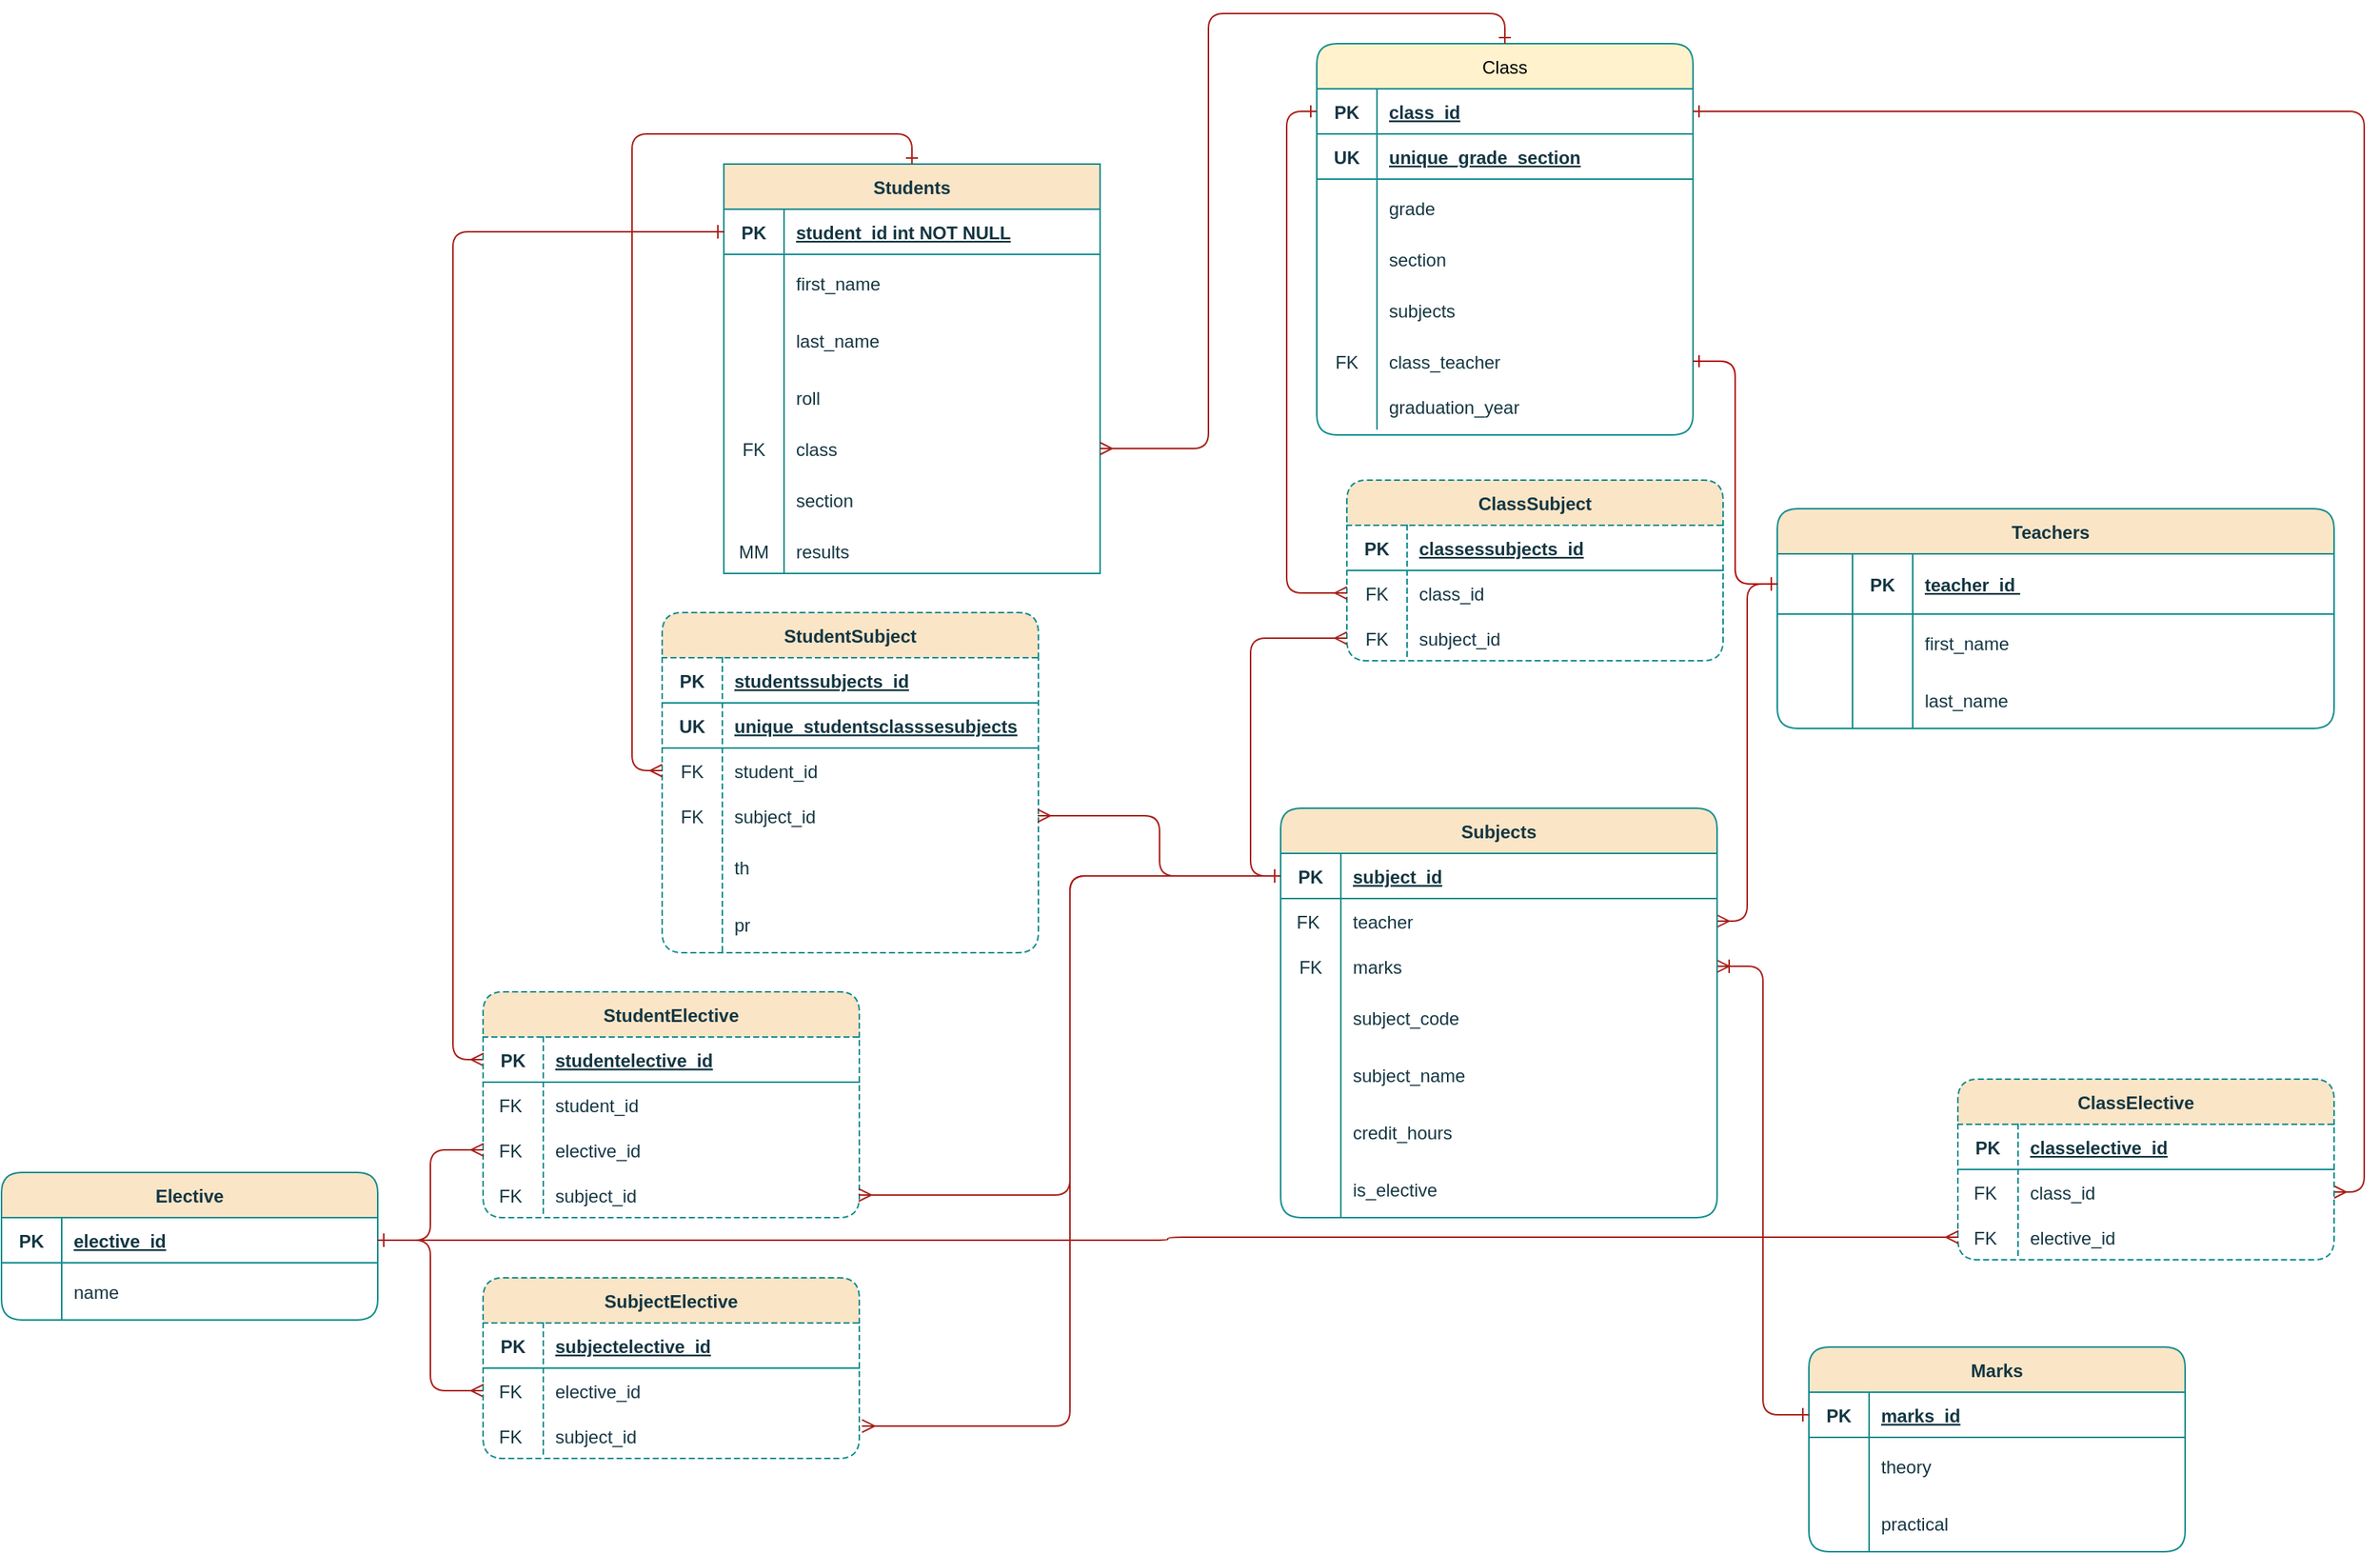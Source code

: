 <mxfile version="24.7.12">
  <diagram id="R2lEEEUBdFMjLlhIrx00" name="Page-1">
    <mxGraphModel dx="2875" dy="2156" grid="0" gridSize="10" guides="1" tooltips="1" connect="1" arrows="1" fold="1" page="1" pageScale="1" pageWidth="850" pageHeight="1100" background="none" math="0" shadow="0" extFonts="Permanent Marker^https://fonts.googleapis.com/css?family=Permanent+Marker">
      <root>
        <mxCell id="0" />
        <mxCell id="1" parent="0" />
        <mxCell id="wVWFbtOWtliaWHri5OGp-41" value="Teachers  " style="shape=table;startSize=30;container=1;collapsible=1;childLayout=tableLayout;fixedRows=1;rowLines=0;fontStyle=1;align=center;resizeLast=0;strokeColor=#0F8B8D;backgroundOutline=0;rounded=1;labelBackgroundColor=none;fillColor=#FAE5C7;fontColor=#143642;movable=1;resizable=1;rotatable=1;deletable=1;editable=1;locked=0;connectable=1;shadow=0;snapToPoint=1;fixDash=0;comic=0;linejoin=arcs;linecap=square;" parent="1" vertex="1">
          <mxGeometry x="392" y="-716" width="370" height="146" as="geometry">
            <mxRectangle x="947" y="-200" width="130" height="30" as="alternateBounds" />
          </mxGeometry>
        </mxCell>
        <mxCell id="wVWFbtOWtliaWHri5OGp-42" value="" style="shape=partialRectangle;collapsible=0;dropTarget=0;pointerEvents=0;fillColor=none;points=[[0,0.5],[1,0.5]];portConstraint=eastwest;top=0;left=0;right=0;bottom=1;strokeColor=#0F8B8D;backgroundOutline=1;rounded=1;labelBackgroundColor=none;fontColor=#143642;linecap=square;" parent="wVWFbtOWtliaWHri5OGp-41" vertex="1">
          <mxGeometry y="30" width="370" height="40" as="geometry" />
        </mxCell>
        <mxCell id="Z-9SeM-FFV0bVszCiDq--6" value="" style="shape=partialRectangle;overflow=hidden;connectable=0;fillColor=none;top=0;left=0;bottom=0;right=0;fontStyle=1;strokeColor=#0F8B8D;backgroundOutline=1;rounded=1;labelBackgroundColor=none;fontColor=#143642;linecap=square;" parent="wVWFbtOWtliaWHri5OGp-42" vertex="1">
          <mxGeometry width="50" height="40" as="geometry">
            <mxRectangle width="50" height="40" as="alternateBounds" />
          </mxGeometry>
        </mxCell>
        <mxCell id="wVWFbtOWtliaWHri5OGp-43" value="PK" style="shape=partialRectangle;overflow=hidden;connectable=0;fillColor=none;top=0;left=0;bottom=0;right=0;fontStyle=1;strokeColor=#0F8B8D;backgroundOutline=1;rounded=1;labelBackgroundColor=none;fontColor=#143642;linecap=square;" parent="wVWFbtOWtliaWHri5OGp-42" vertex="1">
          <mxGeometry x="50" width="40" height="40" as="geometry">
            <mxRectangle width="40" height="40" as="alternateBounds" />
          </mxGeometry>
        </mxCell>
        <mxCell id="wVWFbtOWtliaWHri5OGp-44" value="teacher_id " style="shape=partialRectangle;overflow=hidden;connectable=0;fillColor=none;top=0;left=0;bottom=0;right=0;align=left;spacingLeft=6;fontStyle=5;strokeColor=#0F8B8D;backgroundOutline=1;rounded=1;labelBackgroundColor=none;fontColor=#143642;linecap=square;" parent="wVWFbtOWtliaWHri5OGp-42" vertex="1">
          <mxGeometry x="90" width="280" height="40" as="geometry">
            <mxRectangle width="280" height="40" as="alternateBounds" />
          </mxGeometry>
        </mxCell>
        <mxCell id="wVWFbtOWtliaWHri5OGp-45" value="" style="shape=partialRectangle;collapsible=0;dropTarget=0;pointerEvents=0;fillColor=none;points=[[0,0.5],[1,0.5]];portConstraint=eastwest;top=0;left=0;right=0;bottom=0;strokeColor=#0F8B8D;backgroundOutline=1;rounded=1;labelBackgroundColor=none;fontColor=#143642;linecap=square;" parent="wVWFbtOWtliaWHri5OGp-41" vertex="1">
          <mxGeometry y="70" width="370" height="38" as="geometry" />
        </mxCell>
        <mxCell id="Z-9SeM-FFV0bVszCiDq--7" value="" style="shape=partialRectangle;overflow=hidden;connectable=0;fillColor=none;top=0;left=0;bottom=0;right=0;strokeColor=#0F8B8D;backgroundOutline=1;rounded=1;labelBackgroundColor=none;fontColor=#143642;linecap=square;" parent="wVWFbtOWtliaWHri5OGp-45" vertex="1">
          <mxGeometry width="50" height="38" as="geometry">
            <mxRectangle width="50" height="38" as="alternateBounds" />
          </mxGeometry>
        </mxCell>
        <mxCell id="wVWFbtOWtliaWHri5OGp-46" value="" style="shape=partialRectangle;overflow=hidden;connectable=0;fillColor=none;top=0;left=0;bottom=0;right=0;strokeColor=#0F8B8D;backgroundOutline=1;rounded=1;labelBackgroundColor=none;fontColor=#143642;linecap=square;" parent="wVWFbtOWtliaWHri5OGp-45" vertex="1">
          <mxGeometry x="50" width="40" height="38" as="geometry">
            <mxRectangle width="40" height="38" as="alternateBounds" />
          </mxGeometry>
        </mxCell>
        <mxCell id="wVWFbtOWtliaWHri5OGp-47" value="first_name" style="shape=partialRectangle;overflow=hidden;connectable=0;fillColor=none;top=0;left=0;bottom=0;right=0;align=left;spacingLeft=6;strokeColor=#0F8B8D;backgroundOutline=1;rounded=1;labelBackgroundColor=none;fontColor=#143642;linecap=square;" parent="wVWFbtOWtliaWHri5OGp-45" vertex="1">
          <mxGeometry x="90" width="280" height="38" as="geometry">
            <mxRectangle width="280" height="38" as="alternateBounds" />
          </mxGeometry>
        </mxCell>
        <mxCell id="wVWFbtOWtliaWHri5OGp-48" value="" style="shape=partialRectangle;collapsible=0;dropTarget=0;pointerEvents=0;fillColor=none;points=[[0,0.5],[1,0.5]];portConstraint=eastwest;top=0;left=0;right=0;bottom=0;strokeColor=#0F8B8D;backgroundOutline=1;rounded=1;labelBackgroundColor=none;fontColor=#143642;linecap=square;" parent="wVWFbtOWtliaWHri5OGp-41" vertex="1">
          <mxGeometry y="108" width="370" height="38" as="geometry" />
        </mxCell>
        <mxCell id="Z-9SeM-FFV0bVszCiDq--8" style="shape=partialRectangle;overflow=hidden;connectable=0;fillColor=none;top=0;left=0;bottom=0;right=0;strokeColor=#0F8B8D;backgroundOutline=1;rounded=1;labelBackgroundColor=none;fontColor=#143642;linecap=square;" parent="wVWFbtOWtliaWHri5OGp-48" vertex="1">
          <mxGeometry width="50" height="38" as="geometry">
            <mxRectangle width="50" height="38" as="alternateBounds" />
          </mxGeometry>
        </mxCell>
        <mxCell id="wVWFbtOWtliaWHri5OGp-49" value="" style="shape=partialRectangle;overflow=hidden;connectable=0;fillColor=none;top=0;left=0;bottom=0;right=0;strokeColor=#0F8B8D;backgroundOutline=1;rounded=1;labelBackgroundColor=none;fontColor=#143642;linecap=square;" parent="wVWFbtOWtliaWHri5OGp-48" vertex="1">
          <mxGeometry x="50" width="40" height="38" as="geometry">
            <mxRectangle width="40" height="38" as="alternateBounds" />
          </mxGeometry>
        </mxCell>
        <mxCell id="wVWFbtOWtliaWHri5OGp-50" value="last_name" style="shape=partialRectangle;overflow=hidden;connectable=0;fillColor=none;top=0;left=0;bottom=0;right=0;align=left;spacingLeft=6;strokeColor=#0F8B8D;backgroundOutline=1;rounded=1;labelBackgroundColor=none;fontColor=#143642;linecap=square;" parent="wVWFbtOWtliaWHri5OGp-48" vertex="1">
          <mxGeometry x="90" width="280" height="38" as="geometry">
            <mxRectangle width="280" height="38" as="alternateBounds" />
          </mxGeometry>
        </mxCell>
        <mxCell id="wVWFbtOWtliaWHri5OGp-61" value="Marks" style="shape=table;startSize=30;container=1;collapsible=1;childLayout=tableLayout;fixedRows=1;rowLines=0;fontStyle=1;align=center;resizeLast=0;strokeColor=#0F8B8D;backgroundOutline=0;rounded=1;labelBackgroundColor=none;fillColor=#FAE5C7;fontColor=#143642;movable=1;resizable=1;rotatable=1;deletable=1;editable=1;locked=0;connectable=1;shadow=0;snapToPoint=1;fixDash=0;comic=0;linejoin=arcs;linecap=square;" parent="1" vertex="1">
          <mxGeometry x="413" y="-159" width="250" height="136" as="geometry">
            <mxRectangle x="1000" y="-30" width="70" height="30" as="alternateBounds" />
          </mxGeometry>
        </mxCell>
        <mxCell id="wVWFbtOWtliaWHri5OGp-62" value="" style="shape=partialRectangle;collapsible=0;dropTarget=0;pointerEvents=0;fillColor=none;points=[[0,0.5],[1,0.5]];portConstraint=eastwest;top=0;left=0;right=0;bottom=1;strokeColor=#0F8B8D;backgroundOutline=1;rounded=1;labelBackgroundColor=none;fontColor=#143642;linecap=square;" parent="wVWFbtOWtliaWHri5OGp-61" vertex="1">
          <mxGeometry y="30" width="250" height="30" as="geometry" />
        </mxCell>
        <mxCell id="wVWFbtOWtliaWHri5OGp-63" value="PK" style="shape=partialRectangle;overflow=hidden;connectable=0;fillColor=none;top=0;left=0;bottom=0;right=0;fontStyle=1;strokeColor=#0F8B8D;backgroundOutline=1;rounded=1;labelBackgroundColor=none;fontColor=#143642;linecap=square;" parent="wVWFbtOWtliaWHri5OGp-62" vertex="1">
          <mxGeometry width="40" height="30" as="geometry">
            <mxRectangle width="40" height="30" as="alternateBounds" />
          </mxGeometry>
        </mxCell>
        <mxCell id="wVWFbtOWtliaWHri5OGp-64" value="marks_id" style="shape=partialRectangle;overflow=hidden;connectable=0;fillColor=none;top=0;left=0;bottom=0;right=0;align=left;spacingLeft=6;fontStyle=5;strokeColor=#0F8B8D;backgroundOutline=1;rounded=1;labelBackgroundColor=none;fontColor=#143642;linecap=square;" parent="wVWFbtOWtliaWHri5OGp-62" vertex="1">
          <mxGeometry x="40" width="210" height="30" as="geometry">
            <mxRectangle width="210" height="30" as="alternateBounds" />
          </mxGeometry>
        </mxCell>
        <mxCell id="wVWFbtOWtliaWHri5OGp-71" value="" style="shape=partialRectangle;collapsible=0;dropTarget=0;pointerEvents=0;fillColor=none;points=[[0,0.5],[1,0.5]];portConstraint=eastwest;top=0;left=0;right=0;bottom=0;strokeColor=#0F8B8D;backgroundOutline=1;rounded=1;labelBackgroundColor=none;fontColor=#143642;linecap=square;" parent="wVWFbtOWtliaWHri5OGp-61" vertex="1">
          <mxGeometry y="60" width="250" height="38" as="geometry" />
        </mxCell>
        <mxCell id="wVWFbtOWtliaWHri5OGp-72" value="" style="shape=partialRectangle;overflow=hidden;connectable=0;fillColor=none;top=0;left=0;bottom=0;right=0;strokeColor=#0F8B8D;backgroundOutline=1;rounded=1;labelBackgroundColor=none;fontColor=#143642;linecap=square;" parent="wVWFbtOWtliaWHri5OGp-71" vertex="1">
          <mxGeometry width="40" height="38" as="geometry">
            <mxRectangle width="40" height="38" as="alternateBounds" />
          </mxGeometry>
        </mxCell>
        <mxCell id="wVWFbtOWtliaWHri5OGp-73" value="theory" style="shape=partialRectangle;overflow=hidden;connectable=0;fillColor=none;top=0;left=0;bottom=0;right=0;align=left;spacingLeft=6;strokeColor=#0F8B8D;backgroundOutline=1;rounded=1;labelBackgroundColor=none;fontColor=#143642;linecap=square;" parent="wVWFbtOWtliaWHri5OGp-71" vertex="1">
          <mxGeometry x="40" width="210" height="38" as="geometry">
            <mxRectangle width="210" height="38" as="alternateBounds" />
          </mxGeometry>
        </mxCell>
        <mxCell id="wVWFbtOWtliaWHri5OGp-74" value="" style="shape=partialRectangle;collapsible=0;dropTarget=0;pointerEvents=0;fillColor=none;points=[[0,0.5],[1,0.5]];portConstraint=eastwest;top=0;left=0;right=0;bottom=0;strokeColor=#0F8B8D;backgroundOutline=1;rounded=1;labelBackgroundColor=none;fontColor=#143642;linecap=square;" parent="wVWFbtOWtliaWHri5OGp-61" vertex="1">
          <mxGeometry y="98" width="250" height="38" as="geometry" />
        </mxCell>
        <mxCell id="wVWFbtOWtliaWHri5OGp-75" value="" style="shape=partialRectangle;overflow=hidden;connectable=0;fillColor=none;top=0;left=0;bottom=0;right=0;strokeColor=#0F8B8D;backgroundOutline=1;rounded=1;labelBackgroundColor=none;fontColor=#143642;linecap=square;" parent="wVWFbtOWtliaWHri5OGp-74" vertex="1">
          <mxGeometry width="40" height="38" as="geometry">
            <mxRectangle width="40" height="38" as="alternateBounds" />
          </mxGeometry>
        </mxCell>
        <mxCell id="wVWFbtOWtliaWHri5OGp-76" value="practical" style="shape=partialRectangle;overflow=hidden;connectable=0;fillColor=none;top=0;left=0;bottom=0;right=0;align=left;spacingLeft=6;strokeColor=#0F8B8D;backgroundOutline=1;rounded=1;labelBackgroundColor=none;fontColor=#143642;linecap=square;" parent="wVWFbtOWtliaWHri5OGp-74" vertex="1">
          <mxGeometry x="40" width="210" height="38" as="geometry">
            <mxRectangle width="210" height="38" as="alternateBounds" />
          </mxGeometry>
        </mxCell>
        <mxCell id="C-vyLk0tnHw3VtMMgP7b-23" value="Students" style="shape=table;startSize=30;container=1;collapsible=1;childLayout=tableLayout;fixedRows=1;rowLines=0;fontStyle=1;align=center;resizeLast=0;strokeColor=#0F8B8D;backgroundOutline=0;rounded=1;labelBackgroundColor=none;fillColor=#FAE5C7;fontColor=#143642;movable=1;resizable=1;rotatable=1;deletable=1;editable=1;locked=0;connectable=1;shadow=0;snapToPoint=1;fixDash=0;comic=0;linejoin=arcs;arcSize=0;linecap=square;" parent="1" vertex="1">
          <mxGeometry x="-308" y="-945" width="250" height="272" as="geometry">
            <mxRectangle x="823" y="120.0" width="90" height="30" as="alternateBounds" />
          </mxGeometry>
        </mxCell>
        <mxCell id="C-vyLk0tnHw3VtMMgP7b-24" value="" style="shape=partialRectangle;collapsible=0;dropTarget=0;pointerEvents=0;fillColor=none;points=[[0,0.5],[1,0.5]];portConstraint=eastwest;top=0;left=0;right=0;bottom=1;strokeColor=#0F8B8D;backgroundOutline=1;rounded=1;labelBackgroundColor=none;fontColor=#143642;linecap=square;" parent="C-vyLk0tnHw3VtMMgP7b-23" vertex="1">
          <mxGeometry y="30" width="250" height="30" as="geometry" />
        </mxCell>
        <mxCell id="C-vyLk0tnHw3VtMMgP7b-25" value="PK" style="shape=partialRectangle;overflow=hidden;connectable=0;fillColor=none;top=0;left=0;bottom=0;right=0;fontStyle=1;strokeColor=#0F8B8D;backgroundOutline=1;rounded=1;labelBackgroundColor=none;fontColor=#143642;linecap=square;autosize=1;movableLabel=0;fixedWidth=0;treeMoving=0;treeFolding=0;comic=0;deletable=0;" parent="C-vyLk0tnHw3VtMMgP7b-24" vertex="1">
          <mxGeometry width="40" height="30" as="geometry">
            <mxRectangle width="40" height="30" as="alternateBounds" />
          </mxGeometry>
        </mxCell>
        <mxCell id="C-vyLk0tnHw3VtMMgP7b-26" value="student_id int NOT NULL " style="shape=partialRectangle;overflow=hidden;connectable=0;fillColor=none;top=0;left=0;bottom=0;right=0;align=left;spacingLeft=6;fontStyle=5;strokeColor=#0F8B8D;backgroundOutline=1;rounded=1;labelBackgroundColor=none;fontColor=#143642;linecap=square;" parent="C-vyLk0tnHw3VtMMgP7b-24" vertex="1">
          <mxGeometry x="40" width="210" height="30" as="geometry">
            <mxRectangle width="210" height="30" as="alternateBounds" />
          </mxGeometry>
        </mxCell>
        <mxCell id="C-vyLk0tnHw3VtMMgP7b-27" value="" style="shape=partialRectangle;collapsible=0;dropTarget=0;pointerEvents=0;fillColor=none;points=[[0,0.5],[1,0.5]];portConstraint=eastwest;top=0;left=0;right=0;bottom=0;strokeColor=#0F8B8D;backgroundOutline=1;rounded=1;labelBackgroundColor=none;fontColor=#143642;linecap=square;" parent="C-vyLk0tnHw3VtMMgP7b-23" vertex="1">
          <mxGeometry y="60" width="250" height="38" as="geometry" />
        </mxCell>
        <mxCell id="C-vyLk0tnHw3VtMMgP7b-28" value="" style="shape=partialRectangle;overflow=hidden;connectable=0;fillColor=none;top=0;left=0;bottom=0;right=0;strokeColor=#0F8B8D;backgroundOutline=1;rounded=1;labelBackgroundColor=none;fontColor=#143642;linecap=square;autosize=1;movableLabel=0;fixedWidth=0;treeMoving=0;treeFolding=0;comic=0;deletable=0;" parent="C-vyLk0tnHw3VtMMgP7b-27" vertex="1">
          <mxGeometry width="40" height="38" as="geometry">
            <mxRectangle width="40" height="38" as="alternateBounds" />
          </mxGeometry>
        </mxCell>
        <mxCell id="C-vyLk0tnHw3VtMMgP7b-29" value="first_name" style="shape=partialRectangle;overflow=hidden;connectable=0;fillColor=none;top=0;left=0;bottom=0;right=0;align=left;spacingLeft=6;strokeColor=#0F8B8D;backgroundOutline=1;rounded=1;labelBackgroundColor=none;fontColor=#143642;linecap=square;" parent="C-vyLk0tnHw3VtMMgP7b-27" vertex="1">
          <mxGeometry x="40" width="210" height="38" as="geometry">
            <mxRectangle width="210" height="38" as="alternateBounds" />
          </mxGeometry>
        </mxCell>
        <mxCell id="wVWFbtOWtliaWHri5OGp-1" value="" style="shape=partialRectangle;collapsible=0;dropTarget=0;pointerEvents=0;fillColor=none;points=[[0,0.5],[1,0.5]];portConstraint=eastwest;top=0;left=0;right=0;bottom=0;strokeColor=#0F8B8D;backgroundOutline=1;rounded=1;labelBackgroundColor=none;fontColor=#143642;linecap=square;" parent="C-vyLk0tnHw3VtMMgP7b-23" vertex="1">
          <mxGeometry y="98" width="250" height="38" as="geometry" />
        </mxCell>
        <mxCell id="wVWFbtOWtliaWHri5OGp-2" value="" style="shape=partialRectangle;overflow=hidden;connectable=0;fillColor=none;top=0;left=0;bottom=0;right=0;strokeColor=#0F8B8D;backgroundOutline=1;rounded=1;labelBackgroundColor=none;fontColor=#143642;linecap=square;autosize=1;movableLabel=0;fixedWidth=0;treeMoving=0;treeFolding=0;comic=0;deletable=0;" parent="wVWFbtOWtliaWHri5OGp-1" vertex="1">
          <mxGeometry width="40" height="38" as="geometry">
            <mxRectangle width="40" height="38" as="alternateBounds" />
          </mxGeometry>
        </mxCell>
        <mxCell id="wVWFbtOWtliaWHri5OGp-3" value="last_name" style="shape=partialRectangle;overflow=hidden;connectable=0;fillColor=none;top=0;left=0;bottom=0;right=0;align=left;spacingLeft=6;strokeColor=#0F8B8D;backgroundOutline=1;rounded=1;labelBackgroundColor=none;fontColor=#143642;linecap=square;" parent="wVWFbtOWtliaWHri5OGp-1" vertex="1">
          <mxGeometry x="40" width="210" height="38" as="geometry">
            <mxRectangle width="210" height="38" as="alternateBounds" />
          </mxGeometry>
        </mxCell>
        <mxCell id="wVWFbtOWtliaWHri5OGp-4" value="" style="shape=partialRectangle;collapsible=0;dropTarget=0;pointerEvents=0;fillColor=none;points=[[0,0.5],[1,0.5]];portConstraint=eastwest;top=0;left=0;right=0;bottom=0;strokeColor=#0F8B8D;backgroundOutline=1;rounded=1;labelBackgroundColor=none;fontColor=#143642;linecap=square;" parent="C-vyLk0tnHw3VtMMgP7b-23" vertex="1">
          <mxGeometry y="136" width="250" height="38" as="geometry" />
        </mxCell>
        <mxCell id="wVWFbtOWtliaWHri5OGp-5" value="" style="shape=partialRectangle;overflow=hidden;connectable=0;fillColor=none;top=0;left=0;bottom=0;right=0;strokeColor=#0F8B8D;backgroundOutline=1;rounded=1;labelBackgroundColor=none;fontColor=#143642;linecap=square;autosize=1;movableLabel=0;fixedWidth=0;treeMoving=0;treeFolding=0;comic=0;deletable=0;" parent="wVWFbtOWtliaWHri5OGp-4" vertex="1">
          <mxGeometry width="40" height="38" as="geometry">
            <mxRectangle width="40" height="38" as="alternateBounds" />
          </mxGeometry>
        </mxCell>
        <mxCell id="wVWFbtOWtliaWHri5OGp-6" value="roll" style="shape=partialRectangle;overflow=hidden;connectable=0;fillColor=none;top=0;left=0;bottom=0;right=0;align=left;spacingLeft=6;strokeColor=#0F8B8D;backgroundOutline=1;rounded=1;labelBackgroundColor=none;fontColor=#143642;linecap=square;" parent="wVWFbtOWtliaWHri5OGp-4" vertex="1">
          <mxGeometry x="40" width="210" height="38" as="geometry">
            <mxRectangle width="210" height="38" as="alternateBounds" />
          </mxGeometry>
        </mxCell>
        <mxCell id="wVWFbtOWtliaWHri5OGp-13" value="" style="shape=partialRectangle;collapsible=0;dropTarget=0;pointerEvents=0;fillColor=none;points=[[0,0.5],[1,0.5]];portConstraint=eastwest;top=0;left=0;right=0;bottom=0;strokeColor=#0F8B8D;backgroundOutline=1;rounded=1;labelBackgroundColor=none;fontColor=#143642;linecap=square;" parent="C-vyLk0tnHw3VtMMgP7b-23" vertex="1">
          <mxGeometry y="174" width="250" height="30" as="geometry" />
        </mxCell>
        <mxCell id="wVWFbtOWtliaWHri5OGp-14" value="FK" style="shape=partialRectangle;overflow=hidden;connectable=0;fillColor=none;top=0;left=0;bottom=0;right=0;strokeColor=#0F8B8D;backgroundOutline=1;rounded=1;labelBackgroundColor=none;fontColor=#143642;linecap=square;autosize=1;movableLabel=0;fixedWidth=0;treeMoving=0;treeFolding=0;comic=0;deletable=0;" parent="wVWFbtOWtliaWHri5OGp-13" vertex="1">
          <mxGeometry width="40" height="30" as="geometry">
            <mxRectangle width="40" height="30" as="alternateBounds" />
          </mxGeometry>
        </mxCell>
        <mxCell id="wVWFbtOWtliaWHri5OGp-15" value="class" style="shape=partialRectangle;overflow=hidden;connectable=0;fillColor=none;top=0;left=0;bottom=0;right=0;align=left;spacingLeft=6;strokeColor=#0F8B8D;backgroundOutline=1;rounded=1;labelBackgroundColor=none;fontColor=#143642;linecap=square;" parent="wVWFbtOWtliaWHri5OGp-13" vertex="1">
          <mxGeometry x="40" width="210" height="30" as="geometry">
            <mxRectangle width="210" height="30" as="alternateBounds" />
          </mxGeometry>
        </mxCell>
        <mxCell id="wVWFbtOWtliaWHri5OGp-16" value="" style="shape=partialRectangle;collapsible=0;dropTarget=0;pointerEvents=0;fillColor=none;points=[[0,0.5],[1,0.5]];portConstraint=eastwest;top=0;left=0;right=0;bottom=0;strokeColor=#0F8B8D;backgroundOutline=1;rounded=1;labelBackgroundColor=none;fontColor=#143642;linecap=square;" parent="C-vyLk0tnHw3VtMMgP7b-23" vertex="1">
          <mxGeometry y="204" width="250" height="38" as="geometry" />
        </mxCell>
        <mxCell id="wVWFbtOWtliaWHri5OGp-17" value="" style="shape=partialRectangle;overflow=hidden;connectable=0;fillColor=none;top=0;left=0;bottom=0;right=0;strokeColor=#0F8B8D;backgroundOutline=1;rounded=1;labelBackgroundColor=none;fontColor=#143642;linecap=square;autosize=1;movableLabel=0;fixedWidth=0;treeMoving=0;treeFolding=0;comic=0;deletable=0;" parent="wVWFbtOWtliaWHri5OGp-16" vertex="1">
          <mxGeometry width="40" height="38" as="geometry">
            <mxRectangle width="40" height="38" as="alternateBounds" />
          </mxGeometry>
        </mxCell>
        <mxCell id="wVWFbtOWtliaWHri5OGp-18" value="section" style="shape=partialRectangle;overflow=hidden;connectable=0;fillColor=none;top=0;left=0;bottom=0;right=0;align=left;spacingLeft=6;strokeColor=#0F8B8D;backgroundOutline=1;rounded=1;labelBackgroundColor=none;fontColor=#143642;linecap=square;" parent="wVWFbtOWtliaWHri5OGp-16" vertex="1">
          <mxGeometry x="40" width="210" height="38" as="geometry">
            <mxRectangle width="210" height="38" as="alternateBounds" />
          </mxGeometry>
        </mxCell>
        <mxCell id="2qvcOWGBDOMqWSujJLUs-107" value="" style="shape=partialRectangle;collapsible=0;dropTarget=0;pointerEvents=0;fillColor=none;points=[[0,0.5],[1,0.5]];portConstraint=eastwest;top=0;left=0;right=0;bottom=0;strokeColor=#0F8B8D;backgroundOutline=1;rounded=1;labelBackgroundColor=none;fontColor=#143642;linecap=square;" parent="C-vyLk0tnHw3VtMMgP7b-23" vertex="1">
          <mxGeometry y="242" width="250" height="30" as="geometry" />
        </mxCell>
        <mxCell id="2qvcOWGBDOMqWSujJLUs-108" value="MM" style="shape=partialRectangle;overflow=hidden;connectable=0;fillColor=none;top=0;left=0;bottom=0;right=0;strokeColor=#0F8B8D;backgroundOutline=1;rounded=1;labelBackgroundColor=none;fontColor=#143642;linecap=square;autosize=1;movableLabel=0;fixedWidth=0;treeMoving=0;treeFolding=0;comic=0;deletable=0;" parent="2qvcOWGBDOMqWSujJLUs-107" vertex="1">
          <mxGeometry width="40" height="30" as="geometry">
            <mxRectangle width="40" height="30" as="alternateBounds" />
          </mxGeometry>
        </mxCell>
        <mxCell id="2qvcOWGBDOMqWSujJLUs-109" value="results" style="shape=partialRectangle;overflow=hidden;connectable=0;fillColor=none;top=0;left=0;bottom=0;right=0;align=left;spacingLeft=6;strokeColor=#0F8B8D;backgroundOutline=1;rounded=1;labelBackgroundColor=none;fontColor=#143642;linecap=square;" parent="2qvcOWGBDOMqWSujJLUs-107" vertex="1">
          <mxGeometry x="40" width="210" height="30" as="geometry">
            <mxRectangle width="210" height="30" as="alternateBounds" />
          </mxGeometry>
        </mxCell>
        <mxCell id="wVWFbtOWtliaWHri5OGp-60" value="" style="edgeStyle=orthogonalEdgeStyle;rounded=1;orthogonalLoop=1;jettySize=auto;html=1;startArrow=ERmany;startFill=0;endArrow=ERone;endFill=0;entryDx=0;entryDy=0;strokeColor=#A8201A;backgroundOutline=0;labelBackgroundColor=none;fontColor=default;movable=1;resizable=1;rotatable=1;deletable=1;editable=1;locked=0;connectable=1;shadow=0;snapToPoint=1;fixDash=0;comic=0;linejoin=arcs;linecap=square;" parent="1" source="wVWFbtOWtliaWHri5OGp-31" target="wVWFbtOWtliaWHri5OGp-42" edge="1">
          <mxGeometry relative="1" as="geometry" />
        </mxCell>
        <mxCell id="2qvcOWGBDOMqWSujJLUs-27" value="Class" style="shape=table;startSize=30;container=1;collapsible=1;childLayout=tableLayout;fixedRows=1;rowLines=0;align=center;resizeLast=0;strokeColor=#0F8B8D;backgroundOutline=0;rounded=1;fillColor=#FFF2CC;movable=1;resizable=1;rotatable=1;deletable=1;editable=1;locked=0;connectable=1;shadow=0;snapToPoint=1;fixDash=0;comic=0;linejoin=arcs;linecap=square;swimlaneLine=1;swimlaneFillColor=none;" parent="1" vertex="1">
          <mxGeometry x="86" y="-1025" width="250" height="260" as="geometry">
            <mxRectangle x="713" y="120.0" width="70" height="30" as="alternateBounds" />
          </mxGeometry>
        </mxCell>
        <mxCell id="2qvcOWGBDOMqWSujJLUs-28" value="" style="shape=partialRectangle;collapsible=0;dropTarget=0;pointerEvents=0;fillColor=none;points=[[0,0.5],[1,0.5]];portConstraint=eastwest;top=0;left=0;right=0;bottom=1;strokeColor=#0F8B8D;backgroundOutline=1;rounded=1;labelBackgroundColor=none;fontColor=#143642;linecap=square;" parent="2qvcOWGBDOMqWSujJLUs-27" vertex="1">
          <mxGeometry y="30" width="250" height="30" as="geometry" />
        </mxCell>
        <mxCell id="2qvcOWGBDOMqWSujJLUs-29" value="PK" style="shape=partialRectangle;overflow=hidden;connectable=0;fillColor=none;top=0;left=0;bottom=0;right=0;fontStyle=1;strokeColor=#0F8B8D;backgroundOutline=1;rounded=1;labelBackgroundColor=none;fontColor=#143642;linecap=square;" parent="2qvcOWGBDOMqWSujJLUs-28" vertex="1">
          <mxGeometry width="40" height="30" as="geometry">
            <mxRectangle width="40" height="30" as="alternateBounds" />
          </mxGeometry>
        </mxCell>
        <mxCell id="2qvcOWGBDOMqWSujJLUs-30" value="class_id" style="shape=partialRectangle;overflow=hidden;connectable=0;fillColor=none;top=0;left=0;bottom=0;right=0;align=left;spacingLeft=6;fontStyle=5;strokeColor=#0F8B8D;backgroundOutline=1;rounded=1;labelBackgroundColor=none;fontColor=#143642;linecap=square;" parent="2qvcOWGBDOMqWSujJLUs-28" vertex="1">
          <mxGeometry x="40" width="210" height="30" as="geometry">
            <mxRectangle width="210" height="30" as="alternateBounds" />
          </mxGeometry>
        </mxCell>
        <mxCell id="2qvcOWGBDOMqWSujJLUs-54" value="" style="shape=partialRectangle;collapsible=0;dropTarget=0;pointerEvents=0;fillColor=none;points=[[0,0.5],[1,0.5]];portConstraint=eastwest;top=0;left=0;right=0;bottom=1;strokeColor=#0F8B8D;backgroundOutline=1;rounded=1;labelBackgroundColor=none;fontColor=#143642;linecap=square;" parent="2qvcOWGBDOMqWSujJLUs-27" vertex="1">
          <mxGeometry y="60" width="250" height="30" as="geometry" />
        </mxCell>
        <mxCell id="2qvcOWGBDOMqWSujJLUs-55" value="UK" style="shape=partialRectangle;overflow=hidden;connectable=0;fillColor=none;top=0;left=0;bottom=0;right=0;fontStyle=1;strokeColor=#0F8B8D;backgroundOutline=1;rounded=1;labelBackgroundColor=none;fontColor=#143642;linecap=square;" parent="2qvcOWGBDOMqWSujJLUs-54" vertex="1">
          <mxGeometry width="40" height="30" as="geometry">
            <mxRectangle width="40" height="30" as="alternateBounds" />
          </mxGeometry>
        </mxCell>
        <mxCell id="2qvcOWGBDOMqWSujJLUs-56" value="unique_grade_section" style="shape=partialRectangle;overflow=hidden;connectable=0;fillColor=none;top=0;left=0;bottom=0;right=0;align=left;spacingLeft=6;fontStyle=5;strokeColor=#0F8B8D;backgroundOutline=1;rounded=1;labelBackgroundColor=none;fontColor=#143642;linecap=square;" parent="2qvcOWGBDOMqWSujJLUs-54" vertex="1">
          <mxGeometry x="40" width="210" height="30" as="geometry">
            <mxRectangle width="210" height="30" as="alternateBounds" />
          </mxGeometry>
        </mxCell>
        <mxCell id="2qvcOWGBDOMqWSujJLUs-31" value="" style="shape=partialRectangle;collapsible=0;dropTarget=0;pointerEvents=0;fillColor=none;points=[[0,0.5],[1,0.5]];portConstraint=eastwest;top=0;left=0;right=0;bottom=0;strokeColor=#0F8B8D;backgroundOutline=1;rounded=1;labelBackgroundColor=none;fontColor=#143642;linecap=square;" parent="2qvcOWGBDOMqWSujJLUs-27" vertex="1">
          <mxGeometry y="90" width="250" height="38" as="geometry" />
        </mxCell>
        <mxCell id="2qvcOWGBDOMqWSujJLUs-32" value="" style="shape=partialRectangle;overflow=hidden;connectable=0;fillColor=none;top=0;left=0;bottom=0;right=0;strokeColor=#0F8B8D;backgroundOutline=1;rounded=1;labelBackgroundColor=none;fontColor=#143642;linecap=square;" parent="2qvcOWGBDOMqWSujJLUs-31" vertex="1">
          <mxGeometry width="40" height="38" as="geometry">
            <mxRectangle width="40" height="38" as="alternateBounds" />
          </mxGeometry>
        </mxCell>
        <mxCell id="2qvcOWGBDOMqWSujJLUs-33" value="grade  " style="shape=partialRectangle;overflow=hidden;connectable=0;fillColor=none;top=0;left=0;bottom=0;right=0;align=left;spacingLeft=6;strokeColor=#0F8B8D;backgroundOutline=1;rounded=1;labelBackgroundColor=none;fontColor=#143642;linecap=square;" parent="2qvcOWGBDOMqWSujJLUs-31" vertex="1">
          <mxGeometry x="40" width="210" height="38" as="geometry">
            <mxRectangle width="210" height="38" as="alternateBounds" />
          </mxGeometry>
        </mxCell>
        <mxCell id="2qvcOWGBDOMqWSujJLUs-51" value="" style="shape=partialRectangle;collapsible=0;dropTarget=0;pointerEvents=0;fillColor=none;points=[[0,0.5],[1,0.5]];portConstraint=eastwest;top=0;left=0;right=0;bottom=0;strokeColor=#0F8B8D;backgroundOutline=1;rounded=1;labelBackgroundColor=none;fontColor=#143642;linecap=square;" parent="2qvcOWGBDOMqWSujJLUs-27" vertex="1">
          <mxGeometry y="128" width="250" height="30" as="geometry" />
        </mxCell>
        <mxCell id="2qvcOWGBDOMqWSujJLUs-52" value="&#xa;" style="shape=partialRectangle;overflow=hidden;connectable=0;fillColor=none;top=0;left=0;bottom=0;right=0;strokeColor=#0F8B8D;backgroundOutline=1;rounded=1;labelBackgroundColor=none;fontColor=#143642;linecap=square;" parent="2qvcOWGBDOMqWSujJLUs-51" vertex="1">
          <mxGeometry width="40" height="30" as="geometry">
            <mxRectangle width="40" height="30" as="alternateBounds" />
          </mxGeometry>
        </mxCell>
        <mxCell id="2qvcOWGBDOMqWSujJLUs-53" value="section" style="shape=partialRectangle;overflow=hidden;connectable=0;fillColor=none;top=0;left=0;bottom=0;right=0;align=left;spacingLeft=6;strokeColor=#0F8B8D;backgroundOutline=1;rounded=1;labelBackgroundColor=none;fontColor=#143642;linecap=square;" parent="2qvcOWGBDOMqWSujJLUs-51" vertex="1">
          <mxGeometry x="40" width="210" height="30" as="geometry">
            <mxRectangle width="210" height="30" as="alternateBounds" />
          </mxGeometry>
        </mxCell>
        <mxCell id="2qvcOWGBDOMqWSujJLUs-34" value="" style="shape=partialRectangle;collapsible=0;dropTarget=0;pointerEvents=0;fillColor=none;points=[[0,0.5],[1,0.5]];portConstraint=eastwest;top=0;left=0;right=0;bottom=0;strokeColor=#0F8B8D;backgroundOutline=1;rounded=1;labelBackgroundColor=none;fontColor=#143642;linecap=square;" parent="2qvcOWGBDOMqWSujJLUs-27" vertex="1">
          <mxGeometry y="158" width="250" height="38" as="geometry" />
        </mxCell>
        <mxCell id="2qvcOWGBDOMqWSujJLUs-35" value="" style="shape=partialRectangle;overflow=hidden;connectable=0;fillColor=none;top=0;left=0;bottom=0;right=0;strokeColor=#0F8B8D;backgroundOutline=1;rounded=1;labelBackgroundColor=none;fontColor=#143642;linecap=square;" parent="2qvcOWGBDOMqWSujJLUs-34" vertex="1">
          <mxGeometry width="40" height="38" as="geometry">
            <mxRectangle width="40" height="38" as="alternateBounds" />
          </mxGeometry>
        </mxCell>
        <mxCell id="2qvcOWGBDOMqWSujJLUs-36" value="subjects" style="shape=partialRectangle;overflow=hidden;connectable=0;fillColor=none;top=0;left=0;bottom=0;right=0;align=left;spacingLeft=6;strokeColor=#0F8B8D;backgroundOutline=1;rounded=1;labelBackgroundColor=none;fontColor=#143642;linecap=square;" parent="2qvcOWGBDOMqWSujJLUs-34" vertex="1">
          <mxGeometry x="40" width="210" height="38" as="geometry">
            <mxRectangle width="210" height="38" as="alternateBounds" />
          </mxGeometry>
        </mxCell>
        <mxCell id="2qvcOWGBDOMqWSujJLUs-37" value="" style="shape=partialRectangle;collapsible=0;dropTarget=0;pointerEvents=0;fillColor=none;points=[[0,0.5],[1,0.5]];portConstraint=eastwest;top=0;left=0;right=0;bottom=0;strokeColor=#0F8B8D;backgroundOutline=1;rounded=1;labelBackgroundColor=none;fontColor=#143642;linecap=square;" parent="2qvcOWGBDOMqWSujJLUs-27" vertex="1">
          <mxGeometry y="196" width="250" height="30" as="geometry" />
        </mxCell>
        <mxCell id="2qvcOWGBDOMqWSujJLUs-38" value="FK" style="shape=partialRectangle;overflow=hidden;connectable=0;fillColor=none;top=0;left=0;bottom=0;right=0;strokeColor=#0F8B8D;backgroundOutline=1;rounded=1;labelBackgroundColor=none;fontColor=#143642;linecap=square;" parent="2qvcOWGBDOMqWSujJLUs-37" vertex="1">
          <mxGeometry width="40" height="30" as="geometry">
            <mxRectangle width="40" height="30" as="alternateBounds" />
          </mxGeometry>
        </mxCell>
        <mxCell id="2qvcOWGBDOMqWSujJLUs-39" value="class_teacher" style="shape=partialRectangle;overflow=hidden;connectable=0;fillColor=none;top=0;left=0;bottom=0;right=0;align=left;spacingLeft=6;strokeColor=#0F8B8D;backgroundOutline=1;rounded=1;labelBackgroundColor=none;fontColor=#143642;linecap=square;" parent="2qvcOWGBDOMqWSujJLUs-37" vertex="1">
          <mxGeometry x="40" width="210" height="30" as="geometry">
            <mxRectangle width="210" height="30" as="alternateBounds" />
          </mxGeometry>
        </mxCell>
        <mxCell id="2qvcOWGBDOMqWSujJLUs-40" value="" style="shape=partialRectangle;collapsible=0;dropTarget=0;pointerEvents=0;fillColor=none;points=[[0,0.5],[1,0.5]];portConstraint=eastwest;top=0;left=0;right=0;bottom=0;strokeColor=#0F8B8D;backgroundOutline=1;rounded=1;labelBackgroundColor=none;fontColor=#143642;linecap=square;" parent="2qvcOWGBDOMqWSujJLUs-27" vertex="1">
          <mxGeometry y="226" width="250" height="30" as="geometry" />
        </mxCell>
        <mxCell id="2qvcOWGBDOMqWSujJLUs-41" value="&#xa;" style="shape=partialRectangle;overflow=hidden;connectable=0;fillColor=none;top=0;left=0;bottom=0;right=0;strokeColor=#0F8B8D;backgroundOutline=1;rounded=1;labelBackgroundColor=none;fontColor=#143642;linecap=square;" parent="2qvcOWGBDOMqWSujJLUs-40" vertex="1">
          <mxGeometry width="40" height="30" as="geometry">
            <mxRectangle width="40" height="30" as="alternateBounds" />
          </mxGeometry>
        </mxCell>
        <mxCell id="2qvcOWGBDOMqWSujJLUs-42" value="graduation_year" style="shape=partialRectangle;overflow=hidden;connectable=0;fillColor=none;top=0;left=0;bottom=0;right=0;align=left;spacingLeft=6;strokeColor=#0F8B8D;backgroundOutline=1;rounded=1;labelBackgroundColor=none;fontColor=#143642;linecap=square;" parent="2qvcOWGBDOMqWSujJLUs-40" vertex="1">
          <mxGeometry x="40" width="210" height="30" as="geometry">
            <mxRectangle width="210" height="30" as="alternateBounds" />
          </mxGeometry>
        </mxCell>
        <mxCell id="wVWFbtOWtliaWHri5OGp-89" style="edgeStyle=orthogonalEdgeStyle;rounded=1;orthogonalLoop=1;jettySize=auto;html=1;exitDx=0;exitDy=0;entryDx=0;entryDy=0;endArrow=ERoneToMany;endFill=0;startArrow=ERone;startFill=0;strokeColor=#A8201A;backgroundOutline=0;labelBackgroundColor=none;fontColor=default;movable=1;resizable=1;rotatable=1;deletable=1;editable=1;locked=0;connectable=1;shadow=0;snapToPoint=1;fixDash=0;comic=0;linejoin=arcs;linecap=square;" parent="1" source="wVWFbtOWtliaWHri5OGp-62" target="wVWFbtOWtliaWHri5OGp-22" edge="1">
          <mxGeometry relative="1" as="geometry" />
        </mxCell>
        <mxCell id="2qvcOWGBDOMqWSujJLUs-57" value="ClassSubject" style="shape=table;startSize=30;container=1;collapsible=1;childLayout=tableLayout;fixedRows=1;rowLines=0;fontStyle=1;align=center;resizeLast=1;strokeColor=#0F8B8D;backgroundOutline=0;rounded=1;labelBackgroundColor=none;fillColor=#FAE5C7;fontColor=#143642;movable=1;resizable=1;rotatable=1;deletable=1;editable=1;locked=0;connectable=1;shadow=0;snapToPoint=1;fixDash=0;comic=0;linejoin=arcs;linecap=square;dashed=1;" parent="1" vertex="1">
          <mxGeometry x="106" y="-735" width="250" height="120" as="geometry">
            <mxRectangle x="1177.862" y="383.899" width="110" height="30" as="alternateBounds" />
          </mxGeometry>
        </mxCell>
        <mxCell id="2qvcOWGBDOMqWSujJLUs-58" value="" style="shape=partialRectangle;collapsible=0;dropTarget=0;pointerEvents=0;fillColor=none;points=[[0,0.5],[1,0.5]];portConstraint=eastwest;top=0;left=0;right=0;bottom=1;strokeColor=#0F8B8D;backgroundOutline=1;rounded=1;labelBackgroundColor=none;fontColor=#143642;linecap=square;" parent="2qvcOWGBDOMqWSujJLUs-57" vertex="1">
          <mxGeometry y="30" width="250" height="30" as="geometry" />
        </mxCell>
        <mxCell id="2qvcOWGBDOMqWSujJLUs-59" value="PK" style="shape=partialRectangle;overflow=hidden;connectable=0;fillColor=none;top=0;left=0;bottom=0;right=0;fontStyle=1;strokeColor=#0F8B8D;backgroundOutline=1;rounded=1;labelBackgroundColor=none;fontColor=#143642;linecap=square;" parent="2qvcOWGBDOMqWSujJLUs-58" vertex="1">
          <mxGeometry width="40" height="30" as="geometry">
            <mxRectangle width="40" height="30" as="alternateBounds" />
          </mxGeometry>
        </mxCell>
        <mxCell id="2qvcOWGBDOMqWSujJLUs-60" value="classessubjects_id" style="shape=partialRectangle;overflow=hidden;connectable=0;fillColor=none;top=0;left=0;bottom=0;right=0;align=left;spacingLeft=6;fontStyle=5;strokeColor=#0F8B8D;backgroundOutline=1;rounded=1;labelBackgroundColor=none;fontColor=#143642;linecap=square;" parent="2qvcOWGBDOMqWSujJLUs-58" vertex="1">
          <mxGeometry x="40" width="210" height="30" as="geometry">
            <mxRectangle width="210" height="30" as="alternateBounds" />
          </mxGeometry>
        </mxCell>
        <mxCell id="2qvcOWGBDOMqWSujJLUs-64" value="" style="shape=partialRectangle;collapsible=0;dropTarget=0;pointerEvents=0;fillColor=none;points=[[0,0.5],[1,0.5]];portConstraint=eastwest;top=0;left=0;right=0;bottom=0;strokeColor=#0F8B8D;backgroundOutline=1;rounded=1;labelBackgroundColor=none;fontColor=#143642;linecap=square;" parent="2qvcOWGBDOMqWSujJLUs-57" vertex="1">
          <mxGeometry y="60" width="250" height="30" as="geometry" />
        </mxCell>
        <mxCell id="2qvcOWGBDOMqWSujJLUs-65" value="FK" style="shape=partialRectangle;overflow=hidden;connectable=0;fillColor=none;top=0;left=0;bottom=0;right=0;strokeColor=#0F8B8D;backgroundOutline=1;rounded=1;labelBackgroundColor=none;fontColor=#143642;linecap=square;" parent="2qvcOWGBDOMqWSujJLUs-64" vertex="1">
          <mxGeometry width="40" height="30" as="geometry">
            <mxRectangle width="40" height="30" as="alternateBounds" />
          </mxGeometry>
        </mxCell>
        <mxCell id="2qvcOWGBDOMqWSujJLUs-66" value="class_id" style="shape=partialRectangle;overflow=hidden;connectable=0;fillColor=none;top=0;left=0;bottom=0;right=0;align=left;spacingLeft=6;strokeColor=#0F8B8D;backgroundOutline=1;rounded=1;labelBackgroundColor=none;fontColor=#143642;linecap=square;" parent="2qvcOWGBDOMqWSujJLUs-64" vertex="1">
          <mxGeometry x="40" width="210" height="30" as="geometry">
            <mxRectangle width="210" height="30" as="alternateBounds" />
          </mxGeometry>
        </mxCell>
        <mxCell id="2qvcOWGBDOMqWSujJLUs-61" value="" style="shape=partialRectangle;collapsible=0;dropTarget=0;pointerEvents=0;fillColor=none;points=[[0,0.5],[1,0.5]];portConstraint=eastwest;top=0;left=0;right=0;bottom=0;strokeColor=#0F8B8D;backgroundOutline=1;rounded=1;labelBackgroundColor=none;fontColor=#143642;linecap=square;" parent="2qvcOWGBDOMqWSujJLUs-57" vertex="1">
          <mxGeometry y="90" width="250" height="30" as="geometry" />
        </mxCell>
        <mxCell id="2qvcOWGBDOMqWSujJLUs-62" value="FK" style="shape=partialRectangle;overflow=hidden;connectable=0;fillColor=none;top=0;left=0;bottom=0;right=0;strokeColor=#0F8B8D;backgroundOutline=1;rounded=1;labelBackgroundColor=none;fontColor=#143642;linecap=square;" parent="2qvcOWGBDOMqWSujJLUs-61" vertex="1">
          <mxGeometry width="40" height="30" as="geometry">
            <mxRectangle width="40" height="30" as="alternateBounds" />
          </mxGeometry>
        </mxCell>
        <mxCell id="2qvcOWGBDOMqWSujJLUs-63" value="subject_id" style="shape=partialRectangle;overflow=hidden;connectable=0;fillColor=none;top=0;left=0;bottom=0;right=0;align=left;spacingLeft=6;strokeColor=#0F8B8D;backgroundOutline=1;rounded=1;labelBackgroundColor=none;fontColor=#143642;linecap=square;" parent="2qvcOWGBDOMqWSujJLUs-61" vertex="1">
          <mxGeometry x="40" width="210" height="30" as="geometry">
            <mxRectangle width="210" height="30" as="alternateBounds" />
          </mxGeometry>
        </mxCell>
        <mxCell id="2qvcOWGBDOMqWSujJLUs-89" value="StudentSubject" style="shape=table;startSize=30;container=1;collapsible=1;childLayout=tableLayout;fixedRows=1;rowLines=0;fontStyle=1;align=center;resizeLast=0;strokeColor=#0F8B8D;backgroundOutline=0;rounded=1;labelBackgroundColor=none;fillColor=#FAE5C7;fontColor=#143642;movable=1;resizable=1;rotatable=1;deletable=1;editable=1;locked=0;connectable=1;shadow=0;snapToPoint=1;fixDash=0;comic=0;linejoin=arcs;linecap=square;dashed=1;" parent="1" vertex="1">
          <mxGeometry x="-349" y="-647" width="250" height="226" as="geometry">
            <mxRectangle x="928" y="120" width="120" height="30" as="alternateBounds" />
          </mxGeometry>
        </mxCell>
        <mxCell id="2qvcOWGBDOMqWSujJLUs-90" value="" style="shape=partialRectangle;collapsible=0;dropTarget=0;pointerEvents=0;fillColor=none;points=[[0,0.5],[1,0.5]];portConstraint=eastwest;top=0;left=0;right=0;bottom=1;strokeColor=#0F8B8D;backgroundOutline=1;rounded=1;labelBackgroundColor=none;fontColor=#143642;linecap=square;" parent="2qvcOWGBDOMqWSujJLUs-89" vertex="1">
          <mxGeometry y="30" width="250" height="30" as="geometry" />
        </mxCell>
        <mxCell id="2qvcOWGBDOMqWSujJLUs-91" value="PK" style="shape=partialRectangle;overflow=hidden;connectable=0;fillColor=none;top=0;left=0;bottom=0;right=0;fontStyle=1;strokeColor=#0F8B8D;backgroundOutline=1;rounded=1;labelBackgroundColor=none;fontColor=#143642;linecap=square;" parent="2qvcOWGBDOMqWSujJLUs-90" vertex="1">
          <mxGeometry width="40" height="30" as="geometry">
            <mxRectangle width="40" height="30" as="alternateBounds" />
          </mxGeometry>
        </mxCell>
        <mxCell id="2qvcOWGBDOMqWSujJLUs-92" value="studentssubjects_id" style="shape=partialRectangle;overflow=hidden;connectable=0;fillColor=none;top=0;left=0;bottom=0;right=0;align=left;spacingLeft=6;fontStyle=5;strokeColor=#0F8B8D;backgroundOutline=1;rounded=1;labelBackgroundColor=none;fontColor=#143642;linecap=square;" parent="2qvcOWGBDOMqWSujJLUs-90" vertex="1">
          <mxGeometry x="40" width="210" height="30" as="geometry">
            <mxRectangle width="210" height="30" as="alternateBounds" />
          </mxGeometry>
        </mxCell>
        <mxCell id="2qvcOWGBDOMqWSujJLUs-110" value="" style="shape=partialRectangle;collapsible=0;dropTarget=0;pointerEvents=0;fillColor=none;points=[[0,0.5],[1,0.5]];portConstraint=eastwest;top=0;left=0;right=0;bottom=1;strokeColor=#0F8B8D;backgroundOutline=1;rounded=1;labelBackgroundColor=none;fontColor=#143642;linecap=square;" parent="2qvcOWGBDOMqWSujJLUs-89" vertex="1">
          <mxGeometry y="60" width="250" height="30" as="geometry" />
        </mxCell>
        <mxCell id="2qvcOWGBDOMqWSujJLUs-111" value="UK" style="shape=partialRectangle;overflow=hidden;connectable=0;fillColor=none;top=0;left=0;bottom=0;right=0;fontStyle=1;strokeColor=#0F8B8D;backgroundOutline=1;rounded=1;labelBackgroundColor=none;fontColor=#143642;linecap=square;" parent="2qvcOWGBDOMqWSujJLUs-110" vertex="1">
          <mxGeometry width="40" height="30" as="geometry">
            <mxRectangle width="40" height="30" as="alternateBounds" />
          </mxGeometry>
        </mxCell>
        <mxCell id="2qvcOWGBDOMqWSujJLUs-112" value="unique_studentsclasssesubjects" style="shape=partialRectangle;overflow=hidden;connectable=0;fillColor=none;top=0;left=0;bottom=0;right=0;align=left;spacingLeft=6;fontStyle=5;strokeColor=#0F8B8D;backgroundOutline=1;rounded=1;labelBackgroundColor=none;fontColor=#143642;linecap=square;" parent="2qvcOWGBDOMqWSujJLUs-110" vertex="1">
          <mxGeometry x="40" width="210" height="30" as="geometry">
            <mxRectangle width="210" height="30" as="alternateBounds" />
          </mxGeometry>
        </mxCell>
        <mxCell id="2qvcOWGBDOMqWSujJLUs-93" value="" style="shape=partialRectangle;collapsible=0;dropTarget=0;pointerEvents=0;fillColor=none;points=[[0,0.5],[1,0.5]];portConstraint=eastwest;top=0;left=0;right=0;bottom=0;strokeColor=#0F8B8D;backgroundOutline=1;rounded=1;labelBackgroundColor=none;fontColor=#143642;linecap=square;" parent="2qvcOWGBDOMqWSujJLUs-89" vertex="1">
          <mxGeometry y="90" width="250" height="30" as="geometry" />
        </mxCell>
        <mxCell id="2qvcOWGBDOMqWSujJLUs-94" value="FK" style="shape=partialRectangle;overflow=hidden;connectable=0;fillColor=none;top=0;left=0;bottom=0;right=0;strokeColor=#0F8B8D;backgroundOutline=1;rounded=1;labelBackgroundColor=none;fontColor=#143642;linecap=square;" parent="2qvcOWGBDOMqWSujJLUs-93" vertex="1">
          <mxGeometry width="40" height="30" as="geometry">
            <mxRectangle width="40" height="30" as="alternateBounds" />
          </mxGeometry>
        </mxCell>
        <mxCell id="2qvcOWGBDOMqWSujJLUs-95" value="student_id" style="shape=partialRectangle;overflow=hidden;connectable=0;fillColor=none;top=0;left=0;bottom=0;right=0;align=left;spacingLeft=6;strokeColor=#0F8B8D;backgroundOutline=1;rounded=1;labelBackgroundColor=none;fontColor=#143642;linecap=square;" parent="2qvcOWGBDOMqWSujJLUs-93" vertex="1">
          <mxGeometry x="40" width="210" height="30" as="geometry">
            <mxRectangle width="210" height="30" as="alternateBounds" />
          </mxGeometry>
        </mxCell>
        <mxCell id="2qvcOWGBDOMqWSujJLUs-114" value="" style="shape=partialRectangle;collapsible=0;dropTarget=0;pointerEvents=0;fillColor=none;points=[[0,0.5],[1,0.5]];portConstraint=eastwest;top=0;left=0;right=0;bottom=0;strokeColor=#0F8B8D;backgroundOutline=1;rounded=1;labelBackgroundColor=none;fontColor=#143642;linecap=square;" parent="2qvcOWGBDOMqWSujJLUs-89" vertex="1">
          <mxGeometry y="120" width="250" height="30" as="geometry" />
        </mxCell>
        <mxCell id="2qvcOWGBDOMqWSujJLUs-115" value="FK" style="shape=partialRectangle;overflow=hidden;connectable=0;fillColor=none;top=0;left=0;bottom=0;right=0;strokeColor=#0F8B8D;backgroundOutline=1;rounded=1;labelBackgroundColor=none;fontColor=#143642;linecap=square;" parent="2qvcOWGBDOMqWSujJLUs-114" vertex="1">
          <mxGeometry width="40" height="30" as="geometry">
            <mxRectangle width="40" height="30" as="alternateBounds" />
          </mxGeometry>
        </mxCell>
        <mxCell id="2qvcOWGBDOMqWSujJLUs-116" value="subject_id" style="shape=partialRectangle;overflow=hidden;connectable=0;fillColor=none;top=0;left=0;bottom=0;right=0;align=left;spacingLeft=6;strokeColor=#0F8B8D;backgroundOutline=1;rounded=1;labelBackgroundColor=none;fontColor=#143642;linecap=square;" parent="2qvcOWGBDOMqWSujJLUs-114" vertex="1">
          <mxGeometry x="40" width="210" height="30" as="geometry">
            <mxRectangle width="210" height="30" as="alternateBounds" />
          </mxGeometry>
        </mxCell>
        <mxCell id="2qvcOWGBDOMqWSujJLUs-99" value="" style="shape=partialRectangle;collapsible=0;dropTarget=0;pointerEvents=0;fillColor=none;points=[[0,0.5],[1,0.5]];portConstraint=eastwest;top=0;left=0;right=0;bottom=0;strokeColor=#0F8B8D;backgroundOutline=1;rounded=1;labelBackgroundColor=none;fontColor=#143642;linecap=square;" parent="2qvcOWGBDOMqWSujJLUs-89" vertex="1">
          <mxGeometry y="150" width="250" height="38" as="geometry" />
        </mxCell>
        <mxCell id="2qvcOWGBDOMqWSujJLUs-100" value="" style="shape=partialRectangle;overflow=hidden;connectable=0;fillColor=none;top=0;left=0;bottom=0;right=0;strokeColor=#0F8B8D;backgroundOutline=1;rounded=1;labelBackgroundColor=none;fontColor=#143642;linecap=square;" parent="2qvcOWGBDOMqWSujJLUs-99" vertex="1">
          <mxGeometry width="40" height="38" as="geometry">
            <mxRectangle width="40" height="38" as="alternateBounds" />
          </mxGeometry>
        </mxCell>
        <mxCell id="2qvcOWGBDOMqWSujJLUs-101" value="th" style="shape=partialRectangle;overflow=hidden;connectable=0;fillColor=none;top=0;left=0;bottom=0;right=0;align=left;spacingLeft=6;strokeColor=#0F8B8D;backgroundOutline=1;rounded=1;labelBackgroundColor=none;fontColor=#143642;linecap=square;" parent="2qvcOWGBDOMqWSujJLUs-99" vertex="1">
          <mxGeometry x="40" width="210" height="38" as="geometry">
            <mxRectangle width="210" height="38" as="alternateBounds" />
          </mxGeometry>
        </mxCell>
        <mxCell id="2qvcOWGBDOMqWSujJLUs-102" value="" style="shape=partialRectangle;collapsible=0;dropTarget=0;pointerEvents=0;fillColor=none;points=[[0,0.5],[1,0.5]];portConstraint=eastwest;top=0;left=0;right=0;bottom=0;strokeColor=#0F8B8D;backgroundOutline=1;rounded=1;labelBackgroundColor=none;fontColor=#143642;linecap=square;" parent="2qvcOWGBDOMqWSujJLUs-89" vertex="1">
          <mxGeometry y="188" width="250" height="38" as="geometry" />
        </mxCell>
        <mxCell id="2qvcOWGBDOMqWSujJLUs-103" value="" style="shape=partialRectangle;overflow=hidden;connectable=0;fillColor=none;top=0;left=0;bottom=0;right=0;strokeColor=#0F8B8D;backgroundOutline=1;rounded=1;labelBackgroundColor=none;fontColor=#143642;linecap=square;" parent="2qvcOWGBDOMqWSujJLUs-102" vertex="1">
          <mxGeometry width="40" height="38" as="geometry">
            <mxRectangle width="40" height="38" as="alternateBounds" />
          </mxGeometry>
        </mxCell>
        <mxCell id="2qvcOWGBDOMqWSujJLUs-104" value="pr" style="shape=partialRectangle;overflow=hidden;connectable=0;fillColor=none;top=0;left=0;bottom=0;right=0;align=left;spacingLeft=6;strokeColor=#0F8B8D;backgroundOutline=1;rounded=1;labelBackgroundColor=none;fontColor=#143642;linecap=square;" parent="2qvcOWGBDOMqWSujJLUs-102" vertex="1">
          <mxGeometry x="40" width="210" height="38" as="geometry">
            <mxRectangle width="210" height="38" as="alternateBounds" />
          </mxGeometry>
        </mxCell>
        <mxCell id="2qvcOWGBDOMqWSujJLUs-105" style="edgeStyle=orthogonalEdgeStyle;rounded=1;orthogonalLoop=1;jettySize=auto;html=1;entryDx=0;entryDy=0;startArrow=ERmany;startFill=0;endArrow=ERone;endFill=0;exitDx=0;exitDy=0;strokeColor=#A8201A;backgroundOutline=0;labelBackgroundColor=none;fontColor=default;movable=1;resizable=1;rotatable=1;deletable=1;editable=1;locked=0;connectable=1;shadow=0;snapToPoint=1;fixDash=0;comic=0;linejoin=arcs;linecap=square;flowAnimation=0;" parent="1" source="2qvcOWGBDOMqWSujJLUs-114" target="C-vyLk0tnHw3VtMMgP7b-14" edge="1">
          <mxGeometry relative="1" as="geometry">
            <mxPoint x="409" y="130" as="sourcePoint" />
          </mxGeometry>
        </mxCell>
        <mxCell id="2qvcOWGBDOMqWSujJLUs-129" value="Elective" style="shape=table;startSize=30;container=1;collapsible=1;childLayout=tableLayout;fixedRows=1;rowLines=0;fontStyle=1;align=center;resizeLast=0;strokeColor=#0F8B8D;backgroundOutline=0;rounded=1;labelBackgroundColor=none;fillColor=#FAE5C7;fontColor=#143642;movable=1;resizable=1;rotatable=1;deletable=1;editable=1;locked=0;connectable=1;shadow=0;snapToPoint=1;fixDash=0;comic=0;linejoin=arcs;linecap=square;columnLines=1;" parent="1" vertex="1">
          <mxGeometry x="-788" y="-275" width="250" height="98" as="geometry">
            <mxRectangle x="870" y="360" width="80" height="30" as="alternateBounds" />
          </mxGeometry>
        </mxCell>
        <mxCell id="2qvcOWGBDOMqWSujJLUs-130" value="" style="shape=partialRectangle;collapsible=0;dropTarget=0;pointerEvents=0;fillColor=none;points=[[0,0.5],[1,0.5]];portConstraint=eastwest;top=0;left=0;right=0;bottom=1;strokeColor=#0F8B8D;backgroundOutline=1;rounded=1;labelBackgroundColor=none;fontColor=#143642;linecap=square;" parent="2qvcOWGBDOMqWSujJLUs-129" vertex="1">
          <mxGeometry y="30" width="250" height="30" as="geometry" />
        </mxCell>
        <mxCell id="2qvcOWGBDOMqWSujJLUs-131" value="PK" style="shape=partialRectangle;overflow=hidden;connectable=0;fillColor=none;top=0;left=0;bottom=0;right=0;fontStyle=1;strokeColor=#0F8B8D;backgroundOutline=1;rounded=1;labelBackgroundColor=none;fontColor=#143642;linecap=square;" parent="2qvcOWGBDOMqWSujJLUs-130" vertex="1">
          <mxGeometry width="40" height="30" as="geometry">
            <mxRectangle width="40" height="30" as="alternateBounds" />
          </mxGeometry>
        </mxCell>
        <mxCell id="2qvcOWGBDOMqWSujJLUs-132" value="elective_id" style="shape=partialRectangle;overflow=hidden;connectable=0;fillColor=none;top=0;left=0;bottom=0;right=0;align=left;spacingLeft=6;fontStyle=5;strokeColor=#0F8B8D;backgroundOutline=1;rounded=1;labelBackgroundColor=none;fontColor=#143642;linecap=square;" parent="2qvcOWGBDOMqWSujJLUs-130" vertex="1">
          <mxGeometry x="40" width="210" height="30" as="geometry">
            <mxRectangle width="210" height="30" as="alternateBounds" />
          </mxGeometry>
        </mxCell>
        <mxCell id="2qvcOWGBDOMqWSujJLUs-133" value="" style="shape=partialRectangle;collapsible=0;dropTarget=0;pointerEvents=0;fillColor=none;points=[[0,0.5],[1,0.5]];portConstraint=eastwest;top=0;left=0;right=0;bottom=0;strokeColor=#0F8B8D;backgroundOutline=1;rounded=1;labelBackgroundColor=none;fontColor=#143642;linecap=square;" parent="2qvcOWGBDOMqWSujJLUs-129" vertex="1">
          <mxGeometry y="60" width="250" height="38" as="geometry" />
        </mxCell>
        <mxCell id="2qvcOWGBDOMqWSujJLUs-134" value="" style="shape=partialRectangle;overflow=hidden;connectable=0;fillColor=none;top=0;left=0;bottom=0;right=0;strokeColor=#0F8B8D;backgroundOutline=1;rounded=1;labelBackgroundColor=none;fontColor=#143642;linecap=square;" parent="2qvcOWGBDOMqWSujJLUs-133" vertex="1">
          <mxGeometry width="40" height="38" as="geometry">
            <mxRectangle width="40" height="38" as="alternateBounds" />
          </mxGeometry>
        </mxCell>
        <mxCell id="2qvcOWGBDOMqWSujJLUs-135" value="name" style="shape=partialRectangle;overflow=hidden;connectable=0;fillColor=none;top=0;left=0;bottom=0;right=0;align=left;spacingLeft=6;strokeColor=#0F8B8D;backgroundOutline=1;rounded=1;labelBackgroundColor=none;fontColor=#143642;linecap=square;" parent="2qvcOWGBDOMqWSujJLUs-133" vertex="1">
          <mxGeometry x="40" width="210" height="38" as="geometry">
            <mxRectangle width="210" height="38" as="alternateBounds" />
          </mxGeometry>
        </mxCell>
        <mxCell id="0IbINIZYWQKPSXSh-9nA-133" style="edgeStyle=orthogonalEdgeStyle;shape=connector;rounded=1;comic=0;orthogonalLoop=1;jettySize=auto;html=1;exitX=1;exitY=0.5;exitDx=0;exitDy=0;entryX=1;entryY=0.5;entryDx=0;entryDy=0;shadow=0;strokeColor=#A8201A;align=center;verticalAlign=middle;fontFamily=Helvetica;fontSize=11;fontColor=default;labelBackgroundColor=none;resizable=1;startArrow=ERmany;startFill=0;endArrow=ERone;endFill=0;" edge="1" parent="1" source="2qvcOWGBDOMqWSujJLUs-159" target="2qvcOWGBDOMqWSujJLUs-28">
          <mxGeometry relative="1" as="geometry" />
        </mxCell>
        <mxCell id="2qvcOWGBDOMqWSujJLUs-155" value="ClassElective    " style="shape=table;startSize=30;container=1;collapsible=1;childLayout=tableLayout;fixedRows=1;rowLines=0;fontStyle=1;align=center;resizeLast=1;strokeColor=#0F8B8D;backgroundOutline=0;rounded=1;labelBackgroundColor=none;fillColor=#FAE5C7;fontColor=#143642;movable=1;resizable=1;rotatable=1;deletable=1;editable=1;locked=0;connectable=1;shadow=0;snapToPoint=1;fixDash=0;comic=0;linejoin=arcs;linecap=square;dashed=1;" parent="1" vertex="1">
          <mxGeometry x="512" y="-337" width="250" height="120" as="geometry">
            <mxRectangle x="853" y="260" width="130" height="30" as="alternateBounds" />
          </mxGeometry>
        </mxCell>
        <mxCell id="2qvcOWGBDOMqWSujJLUs-156" value="" style="shape=partialRectangle;collapsible=0;dropTarget=0;pointerEvents=0;fillColor=none;points=[[0,0.5],[1,0.5]];portConstraint=eastwest;top=0;left=0;right=0;bottom=1;strokeColor=#0F8B8D;backgroundOutline=1;rounded=1;labelBackgroundColor=none;fontColor=#143642;linecap=square;" parent="2qvcOWGBDOMqWSujJLUs-155" vertex="1">
          <mxGeometry y="30" width="250" height="30" as="geometry" />
        </mxCell>
        <mxCell id="2qvcOWGBDOMqWSujJLUs-157" value="PK" style="shape=partialRectangle;overflow=hidden;connectable=0;fillColor=none;top=0;left=0;bottom=0;right=0;fontStyle=1;strokeColor=#0F8B8D;backgroundOutline=1;rounded=1;labelBackgroundColor=none;fontColor=#143642;linecap=square;" parent="2qvcOWGBDOMqWSujJLUs-156" vertex="1">
          <mxGeometry width="40" height="30" as="geometry">
            <mxRectangle width="40" height="30" as="alternateBounds" />
          </mxGeometry>
        </mxCell>
        <mxCell id="2qvcOWGBDOMqWSujJLUs-158" value="classelective_id" style="shape=partialRectangle;overflow=hidden;connectable=0;fillColor=none;top=0;left=0;bottom=0;right=0;align=left;spacingLeft=6;fontStyle=5;strokeColor=#0F8B8D;backgroundOutline=1;rounded=1;labelBackgroundColor=none;fontColor=#143642;linecap=square;" parent="2qvcOWGBDOMqWSujJLUs-156" vertex="1">
          <mxGeometry x="40" width="210" height="30" as="geometry">
            <mxRectangle width="210" height="30" as="alternateBounds" />
          </mxGeometry>
        </mxCell>
        <mxCell id="2qvcOWGBDOMqWSujJLUs-159" value="" style="shape=partialRectangle;collapsible=0;dropTarget=0;pointerEvents=0;fillColor=none;points=[[0,0.5],[1,0.5]];portConstraint=eastwest;top=0;left=0;right=0;bottom=0;strokeColor=#0F8B8D;backgroundOutline=1;rounded=1;labelBackgroundColor=none;fontColor=#143642;linecap=square;" parent="2qvcOWGBDOMqWSujJLUs-155" vertex="1">
          <mxGeometry y="60" width="250" height="30" as="geometry" />
        </mxCell>
        <mxCell id="2qvcOWGBDOMqWSujJLUs-160" value="FK " style="shape=partialRectangle;overflow=hidden;connectable=0;fillColor=none;top=0;left=0;bottom=0;right=0;strokeColor=#0F8B8D;backgroundOutline=1;rounded=1;labelBackgroundColor=none;fontColor=#143642;linecap=square;" parent="2qvcOWGBDOMqWSujJLUs-159" vertex="1">
          <mxGeometry width="40" height="30" as="geometry">
            <mxRectangle width="40" height="30" as="alternateBounds" />
          </mxGeometry>
        </mxCell>
        <mxCell id="2qvcOWGBDOMqWSujJLUs-161" value="class_id" style="shape=partialRectangle;overflow=hidden;connectable=0;fillColor=none;top=0;left=0;bottom=0;right=0;align=left;spacingLeft=6;strokeColor=#0F8B8D;backgroundOutline=1;rounded=1;labelBackgroundColor=none;fontColor=#143642;linecap=square;" parent="2qvcOWGBDOMqWSujJLUs-159" vertex="1">
          <mxGeometry x="40" width="210" height="30" as="geometry">
            <mxRectangle width="210" height="30" as="alternateBounds" />
          </mxGeometry>
        </mxCell>
        <mxCell id="2qvcOWGBDOMqWSujJLUs-162" value="" style="shape=partialRectangle;collapsible=0;dropTarget=0;pointerEvents=0;fillColor=none;points=[[0,0.5],[1,0.5]];portConstraint=eastwest;top=0;left=0;right=0;bottom=0;strokeColor=#0F8B8D;backgroundOutline=1;rounded=1;labelBackgroundColor=none;fontColor=#143642;linecap=square;" parent="2qvcOWGBDOMqWSujJLUs-155" vertex="1">
          <mxGeometry y="90" width="250" height="30" as="geometry" />
        </mxCell>
        <mxCell id="2qvcOWGBDOMqWSujJLUs-163" value="FK " style="shape=partialRectangle;overflow=hidden;connectable=0;fillColor=none;top=0;left=0;bottom=0;right=0;strokeColor=#0F8B8D;backgroundOutline=1;rounded=1;labelBackgroundColor=none;fontColor=#143642;linecap=square;" parent="2qvcOWGBDOMqWSujJLUs-162" vertex="1">
          <mxGeometry width="40" height="30" as="geometry">
            <mxRectangle width="40" height="30" as="alternateBounds" />
          </mxGeometry>
        </mxCell>
        <mxCell id="2qvcOWGBDOMqWSujJLUs-164" value="elective_id" style="shape=partialRectangle;overflow=hidden;connectable=0;fillColor=none;top=0;left=0;bottom=0;right=0;align=left;spacingLeft=6;strokeColor=#0F8B8D;backgroundOutline=1;rounded=1;labelBackgroundColor=none;fontColor=#143642;linecap=square;" parent="2qvcOWGBDOMqWSujJLUs-162" vertex="1">
          <mxGeometry x="40" width="210" height="30" as="geometry">
            <mxRectangle width="210" height="30" as="alternateBounds" />
          </mxGeometry>
        </mxCell>
        <mxCell id="2qvcOWGBDOMqWSujJLUs-178" style="edgeStyle=orthogonalEdgeStyle;rounded=1;orthogonalLoop=1;jettySize=auto;html=1;exitDx=0;exitDy=0;entryDx=0;entryDy=0;startArrow=ERmany;startFill=0;endArrow=ERone;endFill=0;strokeColor=#A8201A;backgroundOutline=0;labelBackgroundColor=none;fontColor=default;movable=1;resizable=1;rotatable=1;deletable=1;editable=1;locked=0;connectable=1;shadow=0;snapToPoint=1;fixDash=0;comic=0;linejoin=arcs;linecap=square;exitX=0;exitY=0.5;" parent="1" source="2qvcOWGBDOMqWSujJLUs-166" target="C-vyLk0tnHw3VtMMgP7b-24" edge="1">
          <mxGeometry relative="1" as="geometry">
            <mxPoint x="49" y="-295" as="targetPoint" />
            <mxPoint x="139" y="385" as="sourcePoint" />
          </mxGeometry>
        </mxCell>
        <mxCell id="2qvcOWGBDOMqWSujJLUs-165" value="StudentElective" style="shape=table;startSize=30;container=1;collapsible=1;childLayout=tableLayout;fixedRows=1;rowLines=0;fontStyle=1;align=center;resizeLast=1;strokeColor=#0F8B8D;backgroundOutline=0;rounded=1;labelBackgroundColor=none;fillColor=#FAE5C7;fontColor=#143642;movable=1;resizable=1;rotatable=1;deletable=1;editable=1;locked=0;connectable=1;shadow=0;snapToPoint=1;fixDash=0;comic=0;linejoin=arcs;linecap=square;dashed=1;" parent="1" vertex="1">
          <mxGeometry x="-468" y="-395" width="250" height="150" as="geometry">
            <mxRectangle x="1060" y="220" width="120" height="30" as="alternateBounds" />
          </mxGeometry>
        </mxCell>
        <mxCell id="2qvcOWGBDOMqWSujJLUs-166" value="" style="shape=partialRectangle;collapsible=0;dropTarget=0;pointerEvents=0;fillColor=none;points=[[0,0.5],[1,0.5]];portConstraint=eastwest;top=0;left=0;right=0;bottom=1;strokeColor=#0F8B8D;backgroundOutline=1;rounded=1;labelBackgroundColor=none;fontColor=#143642;linecap=square;" parent="2qvcOWGBDOMqWSujJLUs-165" vertex="1">
          <mxGeometry y="30" width="250" height="30" as="geometry" />
        </mxCell>
        <mxCell id="2qvcOWGBDOMqWSujJLUs-167" value="PK" style="shape=partialRectangle;overflow=hidden;connectable=0;fillColor=none;top=0;left=0;bottom=0;right=0;fontStyle=1;strokeColor=#0F8B8D;backgroundOutline=1;rounded=1;labelBackgroundColor=none;fontColor=#143642;linecap=square;" parent="2qvcOWGBDOMqWSujJLUs-166" vertex="1">
          <mxGeometry width="40" height="30" as="geometry">
            <mxRectangle width="40" height="30" as="alternateBounds" />
          </mxGeometry>
        </mxCell>
        <mxCell id="2qvcOWGBDOMqWSujJLUs-168" value="studentelective_id" style="shape=partialRectangle;overflow=hidden;connectable=0;fillColor=none;top=0;left=0;bottom=0;right=0;align=left;spacingLeft=6;fontStyle=5;strokeColor=#0F8B8D;backgroundOutline=1;rounded=1;labelBackgroundColor=none;fontColor=#143642;linecap=square;" parent="2qvcOWGBDOMqWSujJLUs-166" vertex="1">
          <mxGeometry x="40" width="210" height="30" as="geometry">
            <mxRectangle width="210" height="30" as="alternateBounds" />
          </mxGeometry>
        </mxCell>
        <mxCell id="2qvcOWGBDOMqWSujJLUs-169" value="" style="shape=partialRectangle;collapsible=0;dropTarget=0;pointerEvents=0;fillColor=none;points=[[0,0.5],[1,0.5]];portConstraint=eastwest;top=0;left=0;right=0;bottom=0;strokeColor=#0F8B8D;backgroundOutline=1;rounded=1;labelBackgroundColor=none;fontColor=#143642;linecap=square;" parent="2qvcOWGBDOMqWSujJLUs-165" vertex="1">
          <mxGeometry y="60" width="250" height="30" as="geometry" />
        </mxCell>
        <mxCell id="2qvcOWGBDOMqWSujJLUs-170" value="FK " style="shape=partialRectangle;overflow=hidden;connectable=0;fillColor=none;top=0;left=0;bottom=0;right=0;strokeColor=#0F8B8D;backgroundOutline=1;rounded=1;labelBackgroundColor=none;fontColor=#143642;linecap=square;" parent="2qvcOWGBDOMqWSujJLUs-169" vertex="1">
          <mxGeometry width="40" height="30" as="geometry">
            <mxRectangle width="40" height="30" as="alternateBounds" />
          </mxGeometry>
        </mxCell>
        <mxCell id="2qvcOWGBDOMqWSujJLUs-171" value="student_id" style="shape=partialRectangle;overflow=hidden;connectable=0;fillColor=none;top=0;left=0;bottom=0;right=0;align=left;spacingLeft=6;strokeColor=#0F8B8D;backgroundOutline=1;rounded=1;labelBackgroundColor=none;fontColor=#143642;linecap=square;" parent="2qvcOWGBDOMqWSujJLUs-169" vertex="1">
          <mxGeometry x="40" width="210" height="30" as="geometry">
            <mxRectangle width="210" height="30" as="alternateBounds" />
          </mxGeometry>
        </mxCell>
        <mxCell id="2qvcOWGBDOMqWSujJLUs-172" value="" style="shape=partialRectangle;collapsible=0;dropTarget=0;pointerEvents=0;fillColor=none;points=[[0,0.5],[1,0.5]];portConstraint=eastwest;top=0;left=0;right=0;bottom=0;strokeColor=#0F8B8D;backgroundOutline=1;rounded=1;labelBackgroundColor=none;fontColor=#143642;linecap=square;" parent="2qvcOWGBDOMqWSujJLUs-165" vertex="1">
          <mxGeometry y="90" width="250" height="30" as="geometry" />
        </mxCell>
        <mxCell id="2qvcOWGBDOMqWSujJLUs-173" value="FK " style="shape=partialRectangle;overflow=hidden;connectable=0;fillColor=none;top=0;left=0;bottom=0;right=0;strokeColor=#0F8B8D;backgroundOutline=1;rounded=1;labelBackgroundColor=none;fontColor=#143642;linecap=square;" parent="2qvcOWGBDOMqWSujJLUs-172" vertex="1">
          <mxGeometry width="40" height="30" as="geometry">
            <mxRectangle width="40" height="30" as="alternateBounds" />
          </mxGeometry>
        </mxCell>
        <mxCell id="2qvcOWGBDOMqWSujJLUs-174" value="elective_id" style="shape=partialRectangle;overflow=hidden;connectable=0;fillColor=none;top=0;left=0;bottom=0;right=0;align=left;spacingLeft=6;strokeColor=#0F8B8D;backgroundOutline=1;rounded=1;labelBackgroundColor=none;fontColor=#143642;linecap=square;" parent="2qvcOWGBDOMqWSujJLUs-172" vertex="1">
          <mxGeometry x="40" width="210" height="30" as="geometry">
            <mxRectangle width="210" height="30" as="alternateBounds" />
          </mxGeometry>
        </mxCell>
        <mxCell id="2qvcOWGBDOMqWSujJLUs-175" value="" style="shape=partialRectangle;collapsible=0;dropTarget=0;pointerEvents=0;fillColor=none;points=[[0,0.5],[1,0.5]];portConstraint=eastwest;top=0;left=0;right=0;bottom=0;strokeColor=#0F8B8D;backgroundOutline=1;rounded=1;labelBackgroundColor=none;fontColor=#143642;linecap=square;" parent="2qvcOWGBDOMqWSujJLUs-165" vertex="1">
          <mxGeometry y="120" width="250" height="30" as="geometry" />
        </mxCell>
        <mxCell id="2qvcOWGBDOMqWSujJLUs-176" value="FK " style="shape=partialRectangle;overflow=hidden;connectable=0;fillColor=none;top=0;left=0;bottom=0;right=0;strokeColor=#0F8B8D;backgroundOutline=1;rounded=1;labelBackgroundColor=none;fontColor=#143642;linecap=square;" parent="2qvcOWGBDOMqWSujJLUs-175" vertex="1">
          <mxGeometry width="40" height="30" as="geometry">
            <mxRectangle width="40" height="30" as="alternateBounds" />
          </mxGeometry>
        </mxCell>
        <mxCell id="2qvcOWGBDOMqWSujJLUs-177" value="subject_id" style="shape=partialRectangle;overflow=hidden;connectable=0;fillColor=none;top=0;left=0;bottom=0;right=0;align=left;spacingLeft=6;strokeColor=#0F8B8D;backgroundOutline=1;rounded=1;labelBackgroundColor=none;fontColor=#143642;linecap=square;" parent="2qvcOWGBDOMqWSujJLUs-175" vertex="1">
          <mxGeometry x="40" width="210" height="30" as="geometry">
            <mxRectangle width="210" height="30" as="alternateBounds" />
          </mxGeometry>
        </mxCell>
        <mxCell id="2qvcOWGBDOMqWSujJLUs-180" style="edgeStyle=orthogonalEdgeStyle;rounded=1;orthogonalLoop=1;jettySize=auto;html=1;exitDx=0;exitDy=0;entryDx=0;entryDy=0;startArrow=ERmany;startFill=0;endArrow=ERone;endFill=0;elbow=vertical;curved=0;strokeColor=#A8201A;backgroundOutline=0;labelBackgroundColor=none;fontColor=default;movable=1;resizable=1;rotatable=1;deletable=1;editable=1;locked=0;connectable=1;shadow=0;snapToPoint=1;fixDash=0;comic=0;linejoin=arcs;linecap=square;" parent="1" source="2qvcOWGBDOMqWSujJLUs-172" target="2qvcOWGBDOMqWSujJLUs-130" edge="1">
          <mxGeometry relative="1" as="geometry" />
        </mxCell>
        <mxCell id="2qvcOWGBDOMqWSujJLUs-181" style="edgeStyle=orthogonalEdgeStyle;rounded=1;orthogonalLoop=1;jettySize=auto;html=1;entryDx=0;entryDy=0;startArrow=ERmany;startFill=0;endArrow=ERone;endFill=0;strokeColor=#A8201A;backgroundOutline=0;labelBackgroundColor=none;fontColor=default;movable=1;resizable=1;rotatable=1;deletable=1;editable=1;locked=0;connectable=1;shadow=0;snapToPoint=1;fixDash=0;comic=0;linejoin=arcs;linecap=square;" parent="1" source="2qvcOWGBDOMqWSujJLUs-175" target="C-vyLk0tnHw3VtMMgP7b-14" edge="1">
          <mxGeometry relative="1" as="geometry" />
        </mxCell>
        <mxCell id="2qvcOWGBDOMqWSujJLUs-184" style="edgeStyle=orthogonalEdgeStyle;rounded=1;orthogonalLoop=1;jettySize=auto;html=1;entryDx=0;entryDy=0;strokeColor=#A8201A;backgroundOutline=0;labelBackgroundColor=none;fontColor=default;endArrow=ERone;endFill=0;startArrow=ERmany;startFill=0;movable=1;resizable=1;rotatable=1;deletable=1;editable=1;locked=0;connectable=1;shadow=0;snapToPoint=1;fixDash=0;comic=0;linejoin=arcs;linecap=square;exitX=0;exitY=0.5;exitDx=0;exitDy=0;" parent="1" source="2qvcOWGBDOMqWSujJLUs-162" target="2qvcOWGBDOMqWSujJLUs-130" edge="1">
          <mxGeometry relative="1" as="geometry" />
        </mxCell>
        <mxCell id="2qvcOWGBDOMqWSujJLUs-185" style="edgeStyle=orthogonalEdgeStyle;rounded=1;orthogonalLoop=1;jettySize=auto;html=1;entryDx=0;entryDy=0;startArrow=ERmany;startFill=0;endArrow=ERone;endFill=0;strokeColor=#A8201A;backgroundOutline=0;labelBackgroundColor=none;fontColor=default;movable=1;resizable=1;rotatable=1;deletable=1;editable=1;locked=0;connectable=1;shadow=0;snapToPoint=1;fixDash=0;comic=0;linejoin=arcs;linecap=square;" parent="1" source="0IbINIZYWQKPSXSh-9nA-121" target="2qvcOWGBDOMqWSujJLUs-130" edge="1">
          <mxGeometry relative="1" as="geometry" />
        </mxCell>
        <mxCell id="2qvcOWGBDOMqWSujJLUs-186" style="edgeStyle=orthogonalEdgeStyle;rounded=1;orthogonalLoop=1;jettySize=auto;html=1;exitDx=0;exitDy=0;entryDx=0;entryDy=0;startArrow=ERmany;startFill=0;endArrow=ERone;endFill=0;strokeColor=#A8201A;backgroundOutline=0;curved=0;labelBackgroundColor=none;fontColor=default;movable=1;resizable=1;rotatable=1;deletable=1;editable=1;locked=0;connectable=1;shadow=0;snapToPoint=1;fixDash=0;comic=0;linejoin=arcs;linecap=square;exitX=1.009;exitY=0.283;exitPerimeter=0;" parent="1" source="0IbINIZYWQKPSXSh-9nA-124" target="C-vyLk0tnHw3VtMMgP7b-14" edge="1">
          <mxGeometry relative="1" as="geometry" />
        </mxCell>
        <mxCell id="C-vyLk0tnHw3VtMMgP7b-13" value="Subjects" style="shape=table;startSize=30;container=1;collapsible=1;childLayout=tableLayout;fixedRows=1;rowLines=0;fontStyle=1;align=center;resizeLast=0;strokeColor=#0F8B8D;backgroundOutline=0;rounded=1;labelBackgroundColor=none;fillColor=#FAE5C7;fontColor=#143642;movable=1;resizable=1;rotatable=1;deletable=1;editable=1;locked=0;connectable=1;shadow=0;snapToPoint=1;fixDash=0;comic=0;linejoin=arcs;linecap=square;" parent="1" vertex="1">
          <mxGeometry x="62" y="-517" width="290" height="272" as="geometry">
            <mxRectangle x="460" y="-70" width="90" height="30" as="alternateBounds" />
          </mxGeometry>
        </mxCell>
        <mxCell id="C-vyLk0tnHw3VtMMgP7b-14" value="" style="shape=partialRectangle;collapsible=0;dropTarget=0;pointerEvents=0;fillColor=none;points=[[0,0.5],[1,0.5]];portConstraint=eastwest;top=0;left=0;right=0;bottom=1;strokeColor=#0F8B8D;backgroundOutline=1;rounded=1;labelBackgroundColor=none;fontColor=#143642;movable=1;resizable=1;rotatable=1;deletable=1;editable=1;locked=0;connectable=1;linecap=square;" parent="C-vyLk0tnHw3VtMMgP7b-13" vertex="1">
          <mxGeometry y="30" width="290" height="30" as="geometry" />
        </mxCell>
        <mxCell id="C-vyLk0tnHw3VtMMgP7b-15" value="PK" style="shape=partialRectangle;overflow=hidden;connectable=1;fillColor=none;top=0;left=0;bottom=0;right=0;fontStyle=1;strokeColor=#0F8B8D;backgroundOutline=1;rounded=1;labelBackgroundColor=none;fontColor=#143642;movable=1;resizable=1;rotatable=1;deletable=1;editable=1;locked=0;linecap=square;" parent="C-vyLk0tnHw3VtMMgP7b-14" vertex="1">
          <mxGeometry width="40" height="30" as="geometry">
            <mxRectangle width="40" height="30" as="alternateBounds" />
          </mxGeometry>
        </mxCell>
        <mxCell id="C-vyLk0tnHw3VtMMgP7b-16" value="subject_id" style="shape=partialRectangle;overflow=hidden;connectable=1;fillColor=none;top=0;left=0;bottom=0;right=0;align=left;spacingLeft=6;fontStyle=5;strokeColor=#0F8B8D;backgroundOutline=1;rounded=1;labelBackgroundColor=none;fontColor=#143642;movable=1;resizable=1;rotatable=1;deletable=1;editable=1;locked=0;linecap=square;" parent="C-vyLk0tnHw3VtMMgP7b-14" vertex="1">
          <mxGeometry x="40" width="250" height="30" as="geometry">
            <mxRectangle width="250" height="30" as="alternateBounds" />
          </mxGeometry>
        </mxCell>
        <mxCell id="wVWFbtOWtliaWHri5OGp-31" value="" style="shape=partialRectangle;collapsible=0;dropTarget=0;pointerEvents=0;fillColor=none;points=[[0,0.5],[1,0.5]];portConstraint=eastwest;top=0;left=0;right=0;bottom=0;strokeColor=#0F8B8D;backgroundOutline=1;rounded=1;labelBackgroundColor=none;fontColor=#143642;movable=1;resizable=1;rotatable=1;deletable=1;editable=1;locked=0;connectable=1;linecap=square;" parent="C-vyLk0tnHw3VtMMgP7b-13" vertex="1">
          <mxGeometry y="60" width="290" height="30" as="geometry" />
        </mxCell>
        <mxCell id="wVWFbtOWtliaWHri5OGp-32" value="FK " style="shape=partialRectangle;overflow=hidden;connectable=1;fillColor=none;top=0;left=0;bottom=0;right=0;strokeColor=#0F8B8D;backgroundOutline=1;rounded=1;labelBackgroundColor=none;fontColor=#143642;movable=1;resizable=1;rotatable=1;deletable=1;editable=1;locked=0;linecap=square;" parent="wVWFbtOWtliaWHri5OGp-31" vertex="1">
          <mxGeometry width="40" height="30" as="geometry">
            <mxRectangle width="40" height="30" as="alternateBounds" />
          </mxGeometry>
        </mxCell>
        <mxCell id="wVWFbtOWtliaWHri5OGp-33" value="teacher" style="shape=partialRectangle;overflow=hidden;connectable=1;fillColor=none;top=0;left=0;bottom=0;right=0;align=left;spacingLeft=6;strokeColor=#0F8B8D;backgroundOutline=1;rounded=1;labelBackgroundColor=none;fontColor=#143642;movable=1;resizable=1;rotatable=1;deletable=1;editable=1;locked=0;linecap=square;" parent="wVWFbtOWtliaWHri5OGp-31" vertex="1">
          <mxGeometry x="40" width="250" height="30" as="geometry">
            <mxRectangle width="250" height="30" as="alternateBounds" />
          </mxGeometry>
        </mxCell>
        <mxCell id="wVWFbtOWtliaWHri5OGp-22" value="" style="shape=partialRectangle;collapsible=0;dropTarget=0;pointerEvents=0;fillColor=none;points=[[0,0.5],[1,0.5]];portConstraint=eastwest;top=0;left=0;right=0;bottom=0;strokeColor=#0F8B8D;backgroundOutline=1;rounded=1;labelBackgroundColor=none;fontColor=#143642;movable=1;resizable=1;rotatable=1;deletable=1;editable=1;locked=0;connectable=1;linecap=square;" parent="C-vyLk0tnHw3VtMMgP7b-13" vertex="1">
          <mxGeometry y="90" width="290" height="30" as="geometry" />
        </mxCell>
        <mxCell id="wVWFbtOWtliaWHri5OGp-23" value="FK" style="shape=partialRectangle;overflow=hidden;connectable=1;fillColor=none;top=0;left=0;bottom=0;right=0;strokeColor=#0F8B8D;backgroundOutline=1;rounded=1;labelBackgroundColor=none;fontColor=#143642;movable=1;resizable=1;rotatable=1;deletable=1;editable=1;locked=0;linecap=square;" parent="wVWFbtOWtliaWHri5OGp-22" vertex="1">
          <mxGeometry width="40" height="30" as="geometry">
            <mxRectangle width="40" height="30" as="alternateBounds" />
          </mxGeometry>
        </mxCell>
        <mxCell id="wVWFbtOWtliaWHri5OGp-24" value="marks" style="shape=partialRectangle;overflow=hidden;connectable=1;fillColor=none;top=0;left=0;bottom=0;right=0;align=left;spacingLeft=6;strokeColor=#0F8B8D;backgroundOutline=1;rounded=1;labelBackgroundColor=none;fontColor=#143642;movable=1;resizable=1;rotatable=1;deletable=1;editable=1;locked=0;linecap=square;" parent="wVWFbtOWtliaWHri5OGp-22" vertex="1">
          <mxGeometry x="40" width="250" height="30" as="geometry">
            <mxRectangle width="250" height="30" as="alternateBounds" />
          </mxGeometry>
        </mxCell>
        <mxCell id="C-vyLk0tnHw3VtMMgP7b-17" value="" style="shape=partialRectangle;collapsible=0;dropTarget=0;pointerEvents=0;fillColor=none;points=[[0,0.5],[1,0.5]];portConstraint=eastwest;top=0;left=0;right=0;bottom=0;strokeColor=#0F8B8D;backgroundOutline=1;rounded=1;labelBackgroundColor=none;fontColor=#143642;movable=1;resizable=1;rotatable=1;deletable=1;editable=1;locked=0;connectable=1;linecap=square;" parent="C-vyLk0tnHw3VtMMgP7b-13" vertex="1">
          <mxGeometry y="120" width="290" height="38" as="geometry" />
        </mxCell>
        <mxCell id="C-vyLk0tnHw3VtMMgP7b-18" value="" style="shape=partialRectangle;overflow=hidden;connectable=1;fillColor=none;top=0;left=0;bottom=0;right=0;strokeColor=#0F8B8D;backgroundOutline=1;rounded=1;labelBackgroundColor=none;fontColor=#143642;movable=1;resizable=1;rotatable=1;deletable=1;editable=1;locked=0;linecap=square;" parent="C-vyLk0tnHw3VtMMgP7b-17" vertex="1">
          <mxGeometry width="40" height="38" as="geometry">
            <mxRectangle width="40" height="38" as="alternateBounds" />
          </mxGeometry>
        </mxCell>
        <mxCell id="C-vyLk0tnHw3VtMMgP7b-19" value="subject_code" style="shape=partialRectangle;overflow=hidden;connectable=1;fillColor=none;top=0;left=0;bottom=0;right=0;align=left;spacingLeft=6;strokeColor=#0F8B8D;backgroundOutline=1;rounded=1;labelBackgroundColor=none;fontColor=#143642;movable=1;resizable=1;rotatable=1;deletable=1;editable=1;locked=0;linecap=square;" parent="C-vyLk0tnHw3VtMMgP7b-17" vertex="1">
          <mxGeometry x="40" width="250" height="38" as="geometry">
            <mxRectangle width="250" height="38" as="alternateBounds" />
          </mxGeometry>
        </mxCell>
        <mxCell id="wVWFbtOWtliaWHri5OGp-19" value="" style="shape=partialRectangle;collapsible=0;dropTarget=0;pointerEvents=0;fillColor=none;points=[[0,0.5],[1,0.5]];portConstraint=eastwest;top=0;left=0;right=0;bottom=0;strokeColor=#0F8B8D;backgroundOutline=1;rounded=1;labelBackgroundColor=none;fontColor=#143642;movable=1;resizable=1;rotatable=1;deletable=1;editable=1;locked=0;connectable=1;linecap=square;" parent="C-vyLk0tnHw3VtMMgP7b-13" vertex="1">
          <mxGeometry y="158" width="290" height="38" as="geometry" />
        </mxCell>
        <mxCell id="wVWFbtOWtliaWHri5OGp-20" value="" style="shape=partialRectangle;overflow=hidden;connectable=1;fillColor=none;top=0;left=0;bottom=0;right=0;strokeColor=#0F8B8D;backgroundOutline=1;rounded=1;labelBackgroundColor=none;fontColor=#143642;movable=1;resizable=1;rotatable=1;deletable=1;editable=1;locked=0;linecap=square;" parent="wVWFbtOWtliaWHri5OGp-19" vertex="1">
          <mxGeometry width="40" height="38" as="geometry">
            <mxRectangle width="40" height="38" as="alternateBounds" />
          </mxGeometry>
        </mxCell>
        <mxCell id="wVWFbtOWtliaWHri5OGp-21" value="subject_name " style="shape=partialRectangle;overflow=hidden;connectable=1;fillColor=none;top=0;left=0;bottom=0;right=0;align=left;spacingLeft=6;strokeColor=#0F8B8D;backgroundOutline=1;rounded=1;labelBackgroundColor=none;fontColor=#143642;movable=1;resizable=1;rotatable=1;deletable=1;editable=1;locked=0;linecap=square;" parent="wVWFbtOWtliaWHri5OGp-19" vertex="1">
          <mxGeometry x="40" width="250" height="38" as="geometry">
            <mxRectangle width="250" height="38" as="alternateBounds" />
          </mxGeometry>
        </mxCell>
        <mxCell id="wVWFbtOWtliaWHri5OGp-28" value="" style="shape=partialRectangle;collapsible=0;dropTarget=0;pointerEvents=0;fillColor=none;points=[[0,0.5],[1,0.5]];portConstraint=eastwest;top=0;left=0;right=0;bottom=0;strokeColor=#0F8B8D;backgroundOutline=1;rounded=1;labelBackgroundColor=none;fontColor=#143642;movable=1;resizable=1;rotatable=1;deletable=1;editable=1;locked=0;connectable=1;linecap=square;" parent="C-vyLk0tnHw3VtMMgP7b-13" vertex="1">
          <mxGeometry y="196" width="290" height="38" as="geometry" />
        </mxCell>
        <mxCell id="wVWFbtOWtliaWHri5OGp-29" value="" style="shape=partialRectangle;overflow=hidden;connectable=1;fillColor=none;top=0;left=0;bottom=0;right=0;strokeColor=#0F8B8D;backgroundOutline=1;rounded=1;labelBackgroundColor=none;fontColor=#143642;movable=1;resizable=1;rotatable=1;deletable=1;editable=1;locked=0;linecap=square;" parent="wVWFbtOWtliaWHri5OGp-28" vertex="1">
          <mxGeometry width="40" height="38" as="geometry">
            <mxRectangle width="40" height="38" as="alternateBounds" />
          </mxGeometry>
        </mxCell>
        <mxCell id="wVWFbtOWtliaWHri5OGp-30" value="credit_hours" style="shape=partialRectangle;overflow=hidden;connectable=1;fillColor=none;top=0;left=0;bottom=0;right=0;align=left;spacingLeft=6;strokeColor=#0F8B8D;backgroundOutline=1;rounded=1;labelBackgroundColor=none;fontColor=#143642;movable=1;resizable=1;rotatable=1;deletable=1;editable=1;locked=0;linecap=square;" parent="wVWFbtOWtliaWHri5OGp-28" vertex="1">
          <mxGeometry x="40" width="250" height="38" as="geometry">
            <mxRectangle width="250" height="38" as="alternateBounds" />
          </mxGeometry>
        </mxCell>
        <mxCell id="2qvcOWGBDOMqWSujJLUs-117" value="" style="shape=partialRectangle;collapsible=0;dropTarget=0;pointerEvents=0;fillColor=none;points=[[0,0.5],[1,0.5]];portConstraint=eastwest;top=0;left=0;right=0;bottom=0;strokeColor=#0F8B8D;backgroundOutline=1;rounded=1;labelBackgroundColor=none;fontColor=#143642;movable=1;resizable=1;rotatable=1;deletable=1;editable=1;locked=0;connectable=1;linecap=square;" parent="C-vyLk0tnHw3VtMMgP7b-13" vertex="1">
          <mxGeometry y="234" width="290" height="38" as="geometry" />
        </mxCell>
        <mxCell id="2qvcOWGBDOMqWSujJLUs-118" value="" style="shape=partialRectangle;overflow=hidden;connectable=1;fillColor=none;top=0;left=0;bottom=0;right=0;strokeColor=#0F8B8D;backgroundOutline=1;rounded=1;labelBackgroundColor=none;fontColor=#143642;movable=1;resizable=1;rotatable=1;deletable=1;editable=1;locked=0;linecap=square;" parent="2qvcOWGBDOMqWSujJLUs-117" vertex="1">
          <mxGeometry width="40" height="38" as="geometry">
            <mxRectangle width="40" height="38" as="alternateBounds" />
          </mxGeometry>
        </mxCell>
        <mxCell id="2qvcOWGBDOMqWSujJLUs-119" value="is_elective " style="shape=partialRectangle;overflow=hidden;connectable=1;fillColor=none;top=0;left=0;bottom=0;right=0;align=left;spacingLeft=6;strokeColor=#0F8B8D;backgroundOutline=1;rounded=1;labelBackgroundColor=none;fontColor=#143642;movable=1;resizable=1;rotatable=1;deletable=1;editable=1;locked=0;linecap=square;" parent="2qvcOWGBDOMqWSujJLUs-117" vertex="1">
          <mxGeometry x="40" width="250" height="38" as="geometry">
            <mxRectangle width="250" height="38" as="alternateBounds" />
          </mxGeometry>
        </mxCell>
        <mxCell id="0IbINIZYWQKPSXSh-9nA-106" style="edgeStyle=orthogonalEdgeStyle;rounded=1;orthogonalLoop=1;jettySize=auto;html=1;entryX=0;entryY=0.5;entryDx=0;entryDy=0;fillColor=#e51400;strokeColor=#B20000;startArrow=ERone;startFill=0;endArrow=ERone;endFill=0;flowAnimation=0;curved=0;exitX=1;exitY=0.5;exitDx=0;exitDy=0;" edge="1" parent="1" source="2qvcOWGBDOMqWSujJLUs-37" target="wVWFbtOWtliaWHri5OGp-42">
          <mxGeometry relative="1" as="geometry" />
        </mxCell>
        <mxCell id="0IbINIZYWQKPSXSh-9nA-117" value="SubjectElective" style="shape=table;startSize=30;container=1;collapsible=1;childLayout=tableLayout;fixedRows=1;rowLines=0;fontStyle=1;align=center;resizeLast=1;strokeColor=#0F8B8D;backgroundOutline=0;rounded=1;labelBackgroundColor=none;fillColor=#FAE5C7;fontColor=#143642;movable=1;resizable=1;rotatable=1;deletable=1;editable=1;locked=0;connectable=1;shadow=0;snapToPoint=1;fixDash=0;comic=0;linejoin=arcs;linecap=square;dashed=1;" vertex="1" parent="1">
          <mxGeometry x="-468" y="-205" width="250" height="120" as="geometry">
            <mxRectangle x="853" y="260" width="130" height="30" as="alternateBounds" />
          </mxGeometry>
        </mxCell>
        <mxCell id="0IbINIZYWQKPSXSh-9nA-118" value="" style="shape=partialRectangle;collapsible=0;dropTarget=0;pointerEvents=0;fillColor=none;points=[[0,0.5],[1,0.5]];portConstraint=eastwest;top=0;left=0;right=0;bottom=1;strokeColor=#0F8B8D;backgroundOutline=1;rounded=1;labelBackgroundColor=none;fontColor=#143642;linecap=square;" vertex="1" parent="0IbINIZYWQKPSXSh-9nA-117">
          <mxGeometry y="30" width="250" height="30" as="geometry" />
        </mxCell>
        <mxCell id="0IbINIZYWQKPSXSh-9nA-119" value="PK" style="shape=partialRectangle;overflow=hidden;connectable=0;fillColor=none;top=0;left=0;bottom=0;right=0;fontStyle=1;strokeColor=#0F8B8D;backgroundOutline=1;rounded=1;labelBackgroundColor=none;fontColor=#143642;linecap=square;" vertex="1" parent="0IbINIZYWQKPSXSh-9nA-118">
          <mxGeometry width="40" height="30" as="geometry">
            <mxRectangle width="40" height="30" as="alternateBounds" />
          </mxGeometry>
        </mxCell>
        <mxCell id="0IbINIZYWQKPSXSh-9nA-120" value="subjectelective_id" style="shape=partialRectangle;overflow=hidden;connectable=0;fillColor=none;top=0;left=0;bottom=0;right=0;align=left;spacingLeft=6;fontStyle=5;strokeColor=#0F8B8D;backgroundOutline=1;rounded=1;labelBackgroundColor=none;fontColor=#143642;linecap=square;" vertex="1" parent="0IbINIZYWQKPSXSh-9nA-118">
          <mxGeometry x="40" width="210" height="30" as="geometry">
            <mxRectangle width="210" height="30" as="alternateBounds" />
          </mxGeometry>
        </mxCell>
        <mxCell id="0IbINIZYWQKPSXSh-9nA-121" value="" style="shape=partialRectangle;collapsible=0;dropTarget=0;pointerEvents=0;fillColor=none;points=[[0,0.5],[1,0.5]];portConstraint=eastwest;top=0;left=0;right=0;bottom=0;strokeColor=#0F8B8D;backgroundOutline=1;rounded=1;labelBackgroundColor=none;fontColor=#143642;linecap=square;" vertex="1" parent="0IbINIZYWQKPSXSh-9nA-117">
          <mxGeometry y="60" width="250" height="30" as="geometry" />
        </mxCell>
        <mxCell id="0IbINIZYWQKPSXSh-9nA-122" value="FK " style="shape=partialRectangle;overflow=hidden;connectable=0;fillColor=none;top=0;left=0;bottom=0;right=0;strokeColor=#0F8B8D;backgroundOutline=1;rounded=1;labelBackgroundColor=none;fontColor=#143642;linecap=square;" vertex="1" parent="0IbINIZYWQKPSXSh-9nA-121">
          <mxGeometry width="40" height="30" as="geometry">
            <mxRectangle width="40" height="30" as="alternateBounds" />
          </mxGeometry>
        </mxCell>
        <mxCell id="0IbINIZYWQKPSXSh-9nA-123" value="elective_id" style="shape=partialRectangle;overflow=hidden;connectable=0;fillColor=none;top=0;left=0;bottom=0;right=0;align=left;spacingLeft=6;strokeColor=#0F8B8D;backgroundOutline=1;rounded=1;labelBackgroundColor=none;fontColor=#143642;linecap=square;" vertex="1" parent="0IbINIZYWQKPSXSh-9nA-121">
          <mxGeometry x="40" width="210" height="30" as="geometry">
            <mxRectangle width="210" height="30" as="alternateBounds" />
          </mxGeometry>
        </mxCell>
        <mxCell id="0IbINIZYWQKPSXSh-9nA-124" value="" style="shape=partialRectangle;collapsible=0;dropTarget=0;pointerEvents=0;fillColor=none;points=[[0,0.5],[1,0.5]];portConstraint=eastwest;top=0;left=0;right=0;bottom=0;strokeColor=#0F8B8D;backgroundOutline=1;rounded=1;labelBackgroundColor=none;fontColor=#143642;linecap=square;" vertex="1" parent="0IbINIZYWQKPSXSh-9nA-117">
          <mxGeometry y="90" width="250" height="30" as="geometry" />
        </mxCell>
        <mxCell id="0IbINIZYWQKPSXSh-9nA-125" value="FK " style="shape=partialRectangle;overflow=hidden;connectable=0;fillColor=none;top=0;left=0;bottom=0;right=0;strokeColor=#0F8B8D;backgroundOutline=1;rounded=1;labelBackgroundColor=none;fontColor=#143642;linecap=square;" vertex="1" parent="0IbINIZYWQKPSXSh-9nA-124">
          <mxGeometry width="40" height="30" as="geometry">
            <mxRectangle width="40" height="30" as="alternateBounds" />
          </mxGeometry>
        </mxCell>
        <mxCell id="0IbINIZYWQKPSXSh-9nA-126" value="subject_id" style="shape=partialRectangle;overflow=hidden;connectable=0;fillColor=none;top=0;left=0;bottom=0;right=0;align=left;spacingLeft=6;strokeColor=#0F8B8D;backgroundOutline=1;rounded=1;labelBackgroundColor=none;fontColor=#143642;linecap=square;" vertex="1" parent="0IbINIZYWQKPSXSh-9nA-124">
          <mxGeometry x="40" width="210" height="30" as="geometry">
            <mxRectangle width="210" height="30" as="alternateBounds" />
          </mxGeometry>
        </mxCell>
        <mxCell id="0IbINIZYWQKPSXSh-9nA-131" style="edgeStyle=orthogonalEdgeStyle;shape=connector;rounded=1;comic=0;orthogonalLoop=1;jettySize=auto;html=1;exitX=1;exitY=0.5;exitDx=0;exitDy=0;entryX=0.5;entryY=0;entryDx=0;entryDy=0;shadow=0;strokeColor=#A8201A;align=center;verticalAlign=middle;fontFamily=Helvetica;fontSize=11;fontColor=default;labelBackgroundColor=none;resizable=1;startArrow=ERmany;startFill=0;endArrow=ERone;endFill=0;" edge="1" parent="1" source="wVWFbtOWtliaWHri5OGp-13" target="2qvcOWGBDOMqWSujJLUs-27">
          <mxGeometry relative="1" as="geometry" />
        </mxCell>
        <mxCell id="0IbINIZYWQKPSXSh-9nA-135" style="edgeStyle=orthogonalEdgeStyle;shape=connector;rounded=1;comic=0;orthogonalLoop=1;jettySize=auto;html=1;entryX=0;entryY=0.5;entryDx=0;entryDy=0;shadow=0;strokeColor=#A8201A;align=center;verticalAlign=middle;fontFamily=Helvetica;fontSize=11;fontColor=default;labelBackgroundColor=none;resizable=1;startArrow=ERmany;startFill=0;endArrow=ERone;endFill=0;" edge="1" parent="1" source="2qvcOWGBDOMqWSujJLUs-61" target="C-vyLk0tnHw3VtMMgP7b-15">
          <mxGeometry relative="1" as="geometry" />
        </mxCell>
        <mxCell id="0IbINIZYWQKPSXSh-9nA-136" style="edgeStyle=orthogonalEdgeStyle;shape=connector;rounded=1;comic=0;orthogonalLoop=1;jettySize=auto;html=1;exitX=0;exitY=0.5;exitDx=0;exitDy=0;shadow=0;strokeColor=#A8201A;align=center;verticalAlign=middle;fontFamily=Helvetica;fontSize=11;fontColor=default;labelBackgroundColor=none;resizable=1;startArrow=ERmany;startFill=0;endArrow=ERone;endFill=0;entryX=0.5;entryY=0;entryDx=0;entryDy=0;flowAnimation=0;" edge="1" parent="1" source="2qvcOWGBDOMqWSujJLUs-93" target="C-vyLk0tnHw3VtMMgP7b-23">
          <mxGeometry relative="1" as="geometry">
            <mxPoint x="72" y="-465" as="targetPoint" />
          </mxGeometry>
        </mxCell>
        <mxCell id="0IbINIZYWQKPSXSh-9nA-137" style="edgeStyle=orthogonalEdgeStyle;shape=connector;rounded=1;comic=0;orthogonalLoop=1;jettySize=auto;html=1;exitX=0;exitY=0.5;exitDx=0;exitDy=0;entryX=0;entryY=0.5;entryDx=0;entryDy=0;shadow=0;strokeColor=#A8201A;align=center;verticalAlign=middle;fontFamily=Helvetica;fontSize=11;fontColor=default;labelBackgroundColor=none;resizable=1;startArrow=ERmany;startFill=0;endArrow=ERone;endFill=0;" edge="1" parent="1" source="2qvcOWGBDOMqWSujJLUs-64" target="2qvcOWGBDOMqWSujJLUs-28">
          <mxGeometry relative="1" as="geometry" />
        </mxCell>
      </root>
    </mxGraphModel>
  </diagram>
</mxfile>
